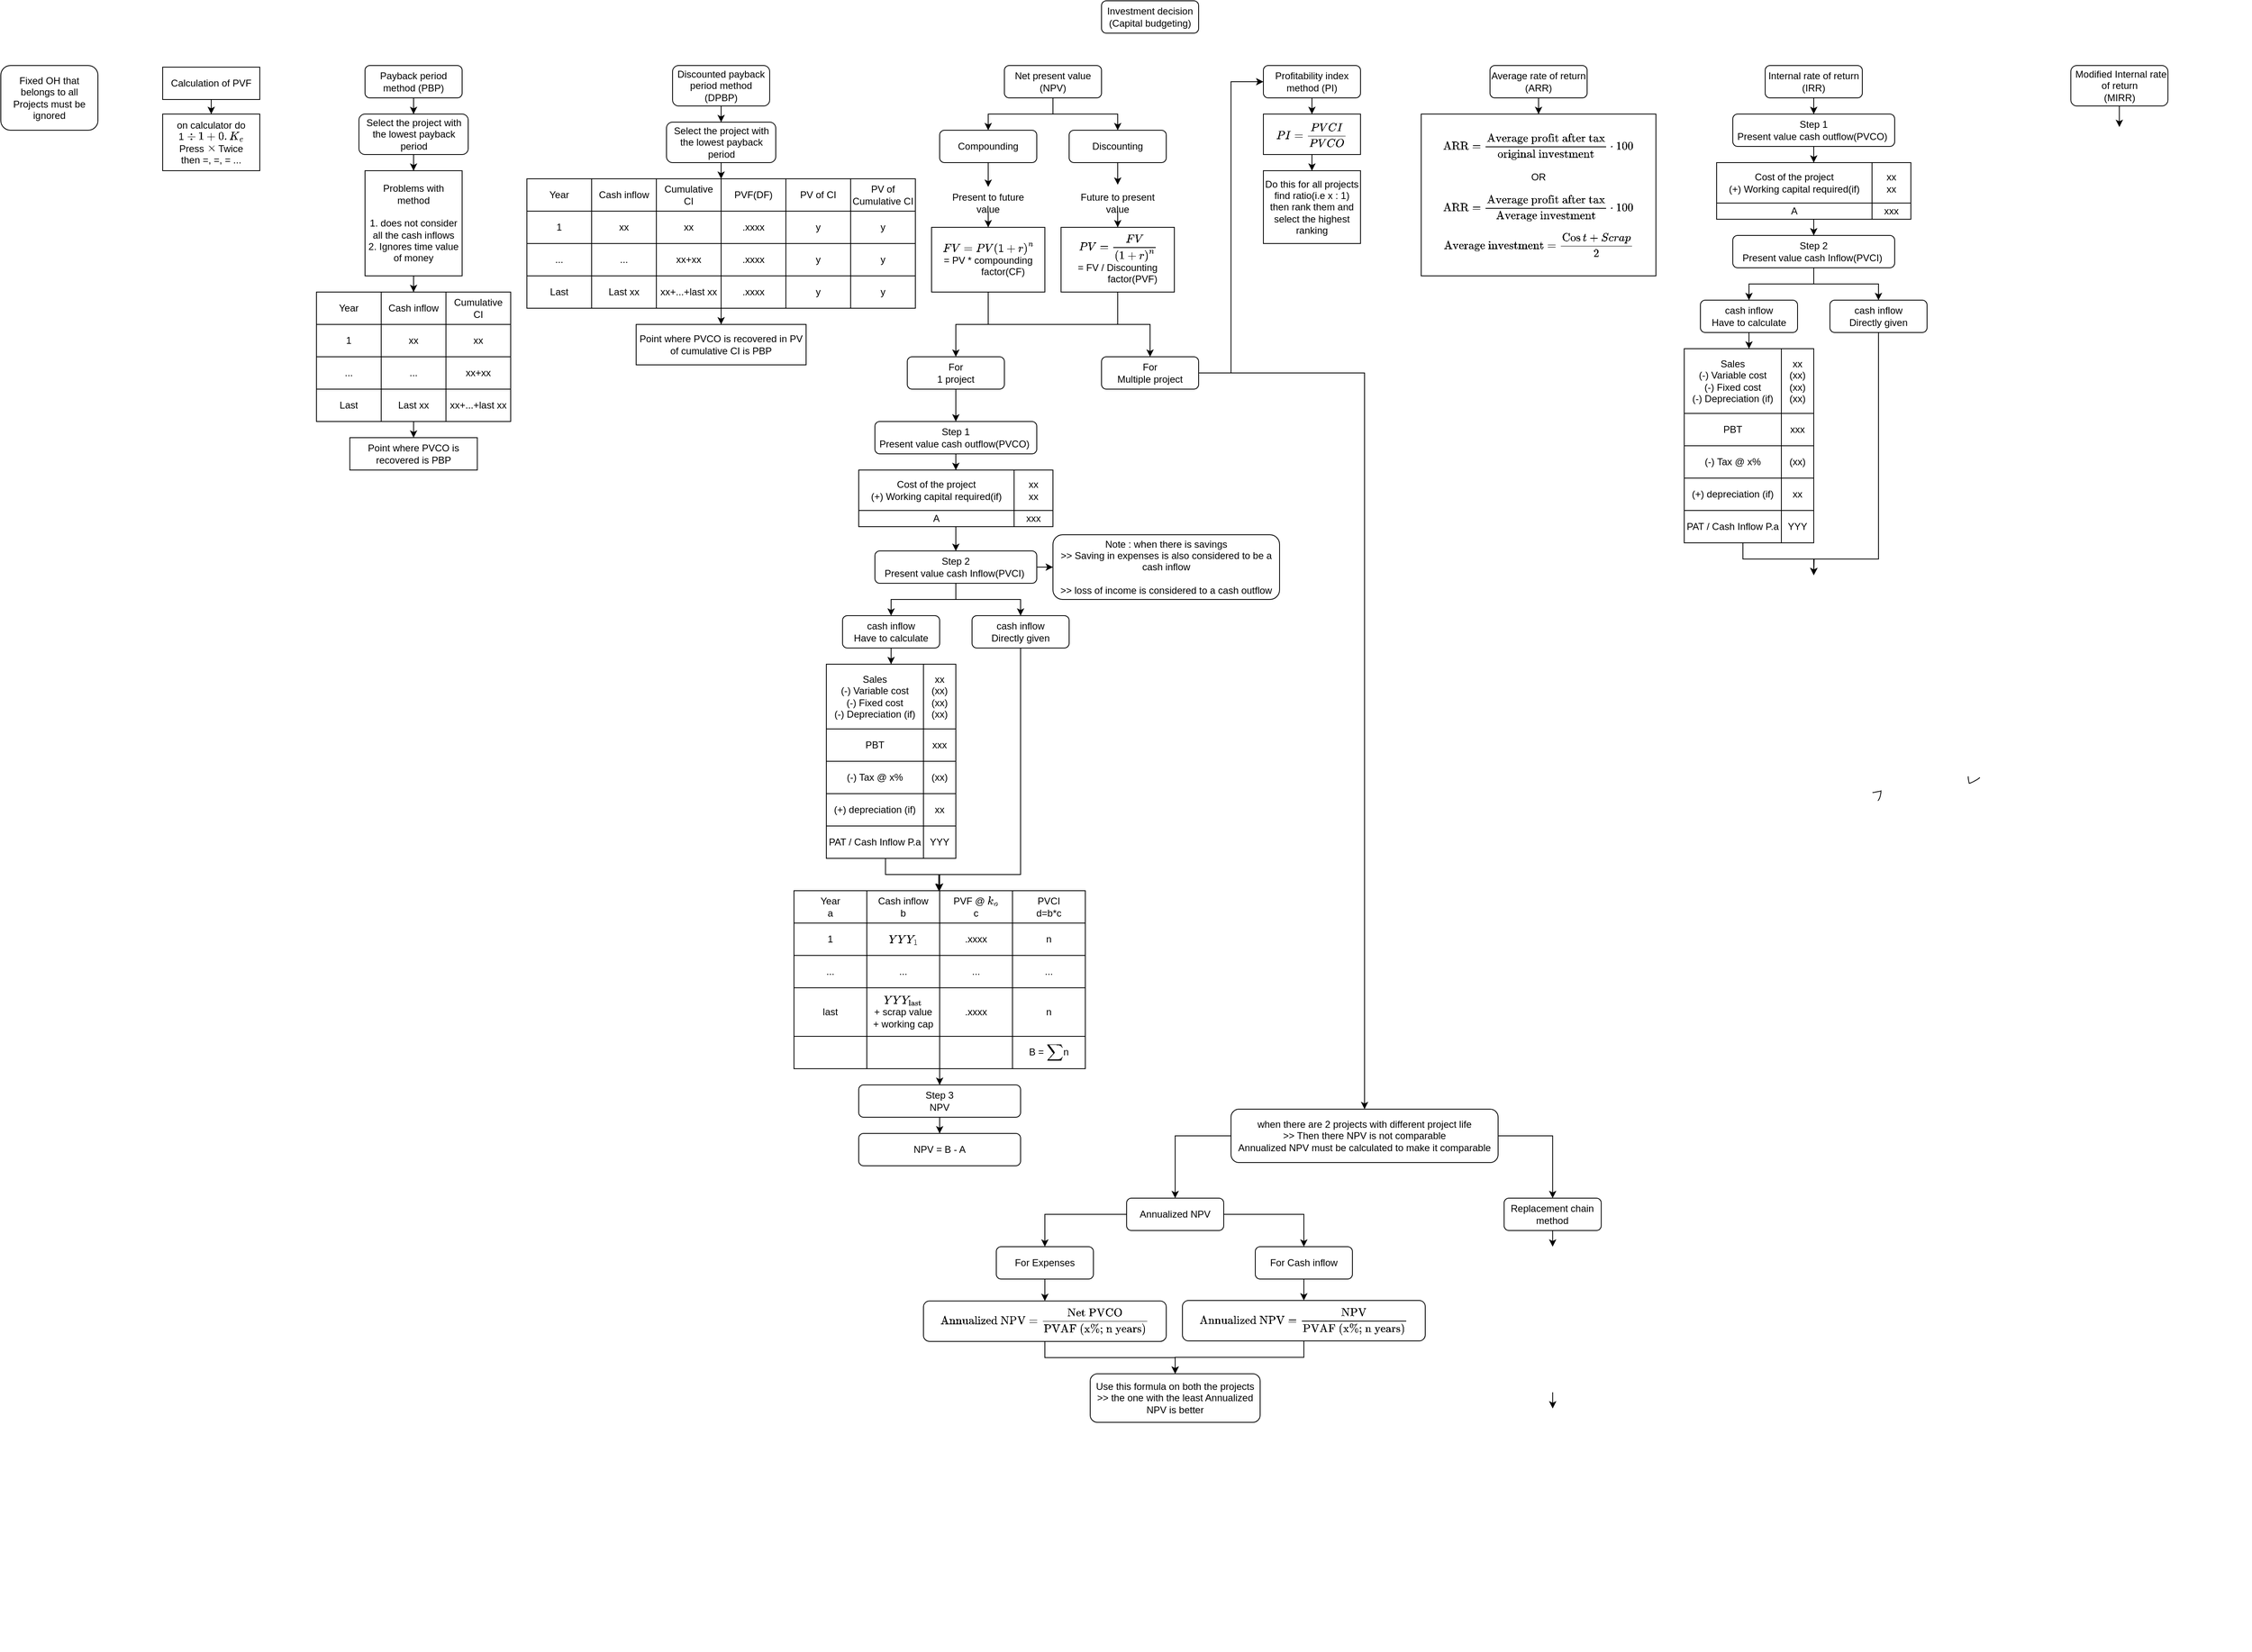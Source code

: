 <mxfile version="15.7.0" type="github">
  <diagram id="AE9PCFAKZsRjW13e8YS1" name="Page-1">
    <mxGraphModel dx="3004" dy="698" grid="1" gridSize="10" guides="1" tooltips="1" connect="1" arrows="1" fold="1" page="1" pageScale="1" pageWidth="850" pageHeight="1100" math="1" shadow="0">
      <root>
        <mxCell id="0" />
        <mxCell id="1" parent="0" />
        <mxCell id="Flp0xYkeOaXPbPinkIUJ-1" value="&lt;div&gt;Investment decision&lt;/div&gt;&lt;div&gt;(Capital budgeting)&lt;br&gt;&lt;/div&gt;" style="rounded=1;whiteSpace=wrap;html=1;" parent="1" vertex="1">
          <mxGeometry x="400" width="120" height="40" as="geometry" />
        </mxCell>
        <mxCell id="Flp0xYkeOaXPbPinkIUJ-100" style="edgeStyle=orthogonalEdgeStyle;rounded=0;orthogonalLoop=1;jettySize=auto;html=1;" parent="1" source="Flp0xYkeOaXPbPinkIUJ-2" target="Flp0xYkeOaXPbPinkIUJ-99" edge="1">
          <mxGeometry relative="1" as="geometry" />
        </mxCell>
        <mxCell id="Flp0xYkeOaXPbPinkIUJ-2" value="Profitability index method (PI)" style="rounded=1;whiteSpace=wrap;html=1;" parent="1" vertex="1">
          <mxGeometry x="600" y="80" width="120" height="40" as="geometry" />
        </mxCell>
        <mxCell id="Flp0xYkeOaXPbPinkIUJ-178" style="edgeStyle=orthogonalEdgeStyle;rounded=0;orthogonalLoop=1;jettySize=auto;html=1;entryX=0.5;entryY=0;entryDx=0;entryDy=0;" parent="1" source="Flp0xYkeOaXPbPinkIUJ-3" target="Flp0xYkeOaXPbPinkIUJ-168" edge="1">
          <mxGeometry relative="1" as="geometry" />
        </mxCell>
        <mxCell id="Flp0xYkeOaXPbPinkIUJ-3" value="&lt;div&gt;Internal rate of return&lt;/div&gt;&lt;div&gt;(IRR)&lt;br&gt;&lt;/div&gt;" style="rounded=1;whiteSpace=wrap;html=1;" parent="1" vertex="1">
          <mxGeometry x="1220" y="80" width="120" height="40" as="geometry" />
        </mxCell>
        <mxCell id="WOEc9wzTQLAKhRZPl8h4-5" style="edgeStyle=orthogonalEdgeStyle;rounded=0;orthogonalLoop=1;jettySize=auto;html=1;" parent="1" source="Flp0xYkeOaXPbPinkIUJ-4" target="WOEc9wzTQLAKhRZPl8h4-4" edge="1">
          <mxGeometry relative="1" as="geometry" />
        </mxCell>
        <mxCell id="Flp0xYkeOaXPbPinkIUJ-4" value="&lt;div&gt;&amp;nbsp;Modified Internal rate of return&lt;/div&gt;&lt;div&gt;(MIRR)&lt;br&gt;&lt;/div&gt;" style="rounded=1;whiteSpace=wrap;html=1;" parent="1" vertex="1">
          <mxGeometry x="1597.64" y="80" width="120" height="50" as="geometry" />
        </mxCell>
        <mxCell id="Flp0xYkeOaXPbPinkIUJ-21" style="edgeStyle=orthogonalEdgeStyle;rounded=0;orthogonalLoop=1;jettySize=auto;html=1;" parent="1" source="Flp0xYkeOaXPbPinkIUJ-5" target="Flp0xYkeOaXPbPinkIUJ-15" edge="1">
          <mxGeometry relative="1" as="geometry" />
        </mxCell>
        <mxCell id="Flp0xYkeOaXPbPinkIUJ-22" style="edgeStyle=orthogonalEdgeStyle;rounded=0;orthogonalLoop=1;jettySize=auto;html=1;" parent="1" source="Flp0xYkeOaXPbPinkIUJ-5" target="Flp0xYkeOaXPbPinkIUJ-16" edge="1">
          <mxGeometry relative="1" as="geometry" />
        </mxCell>
        <mxCell id="Flp0xYkeOaXPbPinkIUJ-5" value="&lt;div&gt;Net present value&lt;/div&gt;&lt;div&gt;(NPV)&lt;br&gt;&lt;/div&gt;" style="rounded=1;whiteSpace=wrap;html=1;" parent="1" vertex="1">
          <mxGeometry x="280" y="80" width="120" height="40" as="geometry" />
        </mxCell>
        <mxCell id="Flp0xYkeOaXPbPinkIUJ-11" style="edgeStyle=orthogonalEdgeStyle;rounded=0;orthogonalLoop=1;jettySize=auto;html=1;entryX=0.5;entryY=0;entryDx=0;entryDy=0;" parent="1" source="Flp0xYkeOaXPbPinkIUJ-6" target="Flp0xYkeOaXPbPinkIUJ-10" edge="1">
          <mxGeometry relative="1" as="geometry" />
        </mxCell>
        <mxCell id="Flp0xYkeOaXPbPinkIUJ-6" value="Payback period method (PBP)" style="rounded=1;whiteSpace=wrap;html=1;" parent="1" vertex="1">
          <mxGeometry x="-510" y="80" width="120" height="40" as="geometry" />
        </mxCell>
        <mxCell id="Flp0xYkeOaXPbPinkIUJ-145" style="edgeStyle=orthogonalEdgeStyle;rounded=0;orthogonalLoop=1;jettySize=auto;html=1;" parent="1" source="Flp0xYkeOaXPbPinkIUJ-7" target="Flp0xYkeOaXPbPinkIUJ-144" edge="1">
          <mxGeometry relative="1" as="geometry" />
        </mxCell>
        <mxCell id="Flp0xYkeOaXPbPinkIUJ-7" value="Discounted payback period method (DPBP)" style="rounded=1;whiteSpace=wrap;html=1;" parent="1" vertex="1">
          <mxGeometry x="-130" y="80" width="120" height="50" as="geometry" />
        </mxCell>
        <mxCell id="Flp0xYkeOaXPbPinkIUJ-165" style="edgeStyle=orthogonalEdgeStyle;rounded=0;orthogonalLoop=1;jettySize=auto;html=1;" parent="1" source="Flp0xYkeOaXPbPinkIUJ-9" target="Flp0xYkeOaXPbPinkIUJ-164" edge="1">
          <mxGeometry relative="1" as="geometry" />
        </mxCell>
        <mxCell id="Flp0xYkeOaXPbPinkIUJ-9" value="&lt;div&gt;Average rate of return&lt;/div&gt;&lt;div&gt;(ARR)&lt;br&gt;&lt;/div&gt;" style="rounded=1;whiteSpace=wrap;html=1;" parent="1" vertex="1">
          <mxGeometry x="880" y="80" width="120" height="40" as="geometry" />
        </mxCell>
        <mxCell id="Flp0xYkeOaXPbPinkIUJ-14" style="edgeStyle=orthogonalEdgeStyle;rounded=0;orthogonalLoop=1;jettySize=auto;html=1;" parent="1" source="Flp0xYkeOaXPbPinkIUJ-10" target="Flp0xYkeOaXPbPinkIUJ-12" edge="1">
          <mxGeometry relative="1" as="geometry" />
        </mxCell>
        <mxCell id="Flp0xYkeOaXPbPinkIUJ-10" value="Select the project with the lowest payback period" style="rounded=1;whiteSpace=wrap;html=1;" parent="1" vertex="1">
          <mxGeometry x="-517.5" y="140" width="135" height="50" as="geometry" />
        </mxCell>
        <mxCell id="Flp0xYkeOaXPbPinkIUJ-124" style="edgeStyle=orthogonalEdgeStyle;rounded=0;orthogonalLoop=1;jettySize=auto;html=1;entryX=0.5;entryY=0;entryDx=0;entryDy=0;entryPerimeter=0;" parent="1" source="Flp0xYkeOaXPbPinkIUJ-12" target="Flp0xYkeOaXPbPinkIUJ-104" edge="1">
          <mxGeometry relative="1" as="geometry" />
        </mxCell>
        <mxCell id="Flp0xYkeOaXPbPinkIUJ-12" value="&lt;div&gt;Problems with method&lt;/div&gt;&lt;div&gt;&lt;br&gt;&lt;/div&gt;&lt;div&gt;1. does not consider all the cash inflows&lt;/div&gt;&lt;div&gt;2. Ignores time value of money&lt;br&gt;&lt;/div&gt;" style="rounded=1;whiteSpace=wrap;html=1;arcSize=0;" parent="1" vertex="1">
          <mxGeometry x="-510" y="210" width="120" height="130" as="geometry" />
        </mxCell>
        <mxCell id="Flp0xYkeOaXPbPinkIUJ-19" style="edgeStyle=orthogonalEdgeStyle;rounded=0;orthogonalLoop=1;jettySize=auto;html=1;entryX=0.5;entryY=0;entryDx=0;entryDy=0;" parent="1" source="Flp0xYkeOaXPbPinkIUJ-15" target="Flp0xYkeOaXPbPinkIUJ-17" edge="1">
          <mxGeometry relative="1" as="geometry" />
        </mxCell>
        <mxCell id="Flp0xYkeOaXPbPinkIUJ-15" value="Compounding" style="rounded=1;whiteSpace=wrap;html=1;" parent="1" vertex="1">
          <mxGeometry x="200" y="160" width="120" height="40" as="geometry" />
        </mxCell>
        <mxCell id="Flp0xYkeOaXPbPinkIUJ-20" style="edgeStyle=orthogonalEdgeStyle;rounded=0;orthogonalLoop=1;jettySize=auto;html=1;entryX=0.5;entryY=-0.067;entryDx=0;entryDy=0;entryPerimeter=0;" parent="1" source="Flp0xYkeOaXPbPinkIUJ-16" target="Flp0xYkeOaXPbPinkIUJ-18" edge="1">
          <mxGeometry relative="1" as="geometry" />
        </mxCell>
        <mxCell id="Flp0xYkeOaXPbPinkIUJ-16" value="Discounting" style="rounded=1;whiteSpace=wrap;html=1;" parent="1" vertex="1">
          <mxGeometry x="360" y="160" width="120" height="40" as="geometry" />
        </mxCell>
        <mxCell id="Flp0xYkeOaXPbPinkIUJ-25" style="edgeStyle=orthogonalEdgeStyle;rounded=0;orthogonalLoop=1;jettySize=auto;html=1;" parent="1" source="Flp0xYkeOaXPbPinkIUJ-17" target="Flp0xYkeOaXPbPinkIUJ-23" edge="1">
          <mxGeometry relative="1" as="geometry" />
        </mxCell>
        <mxCell id="Flp0xYkeOaXPbPinkIUJ-17" value="Present to future value" style="text;html=1;strokeColor=none;fillColor=none;align=center;verticalAlign=middle;whiteSpace=wrap;rounded=0;" parent="1" vertex="1">
          <mxGeometry x="200" y="230" width="120" height="40" as="geometry" />
        </mxCell>
        <mxCell id="Flp0xYkeOaXPbPinkIUJ-26" style="edgeStyle=orthogonalEdgeStyle;rounded=0;orthogonalLoop=1;jettySize=auto;html=1;" parent="1" source="Flp0xYkeOaXPbPinkIUJ-18" target="Flp0xYkeOaXPbPinkIUJ-24" edge="1">
          <mxGeometry relative="1" as="geometry" />
        </mxCell>
        <mxCell id="Flp0xYkeOaXPbPinkIUJ-18" value="Future to present value" style="text;html=1;strokeColor=none;fillColor=none;align=center;verticalAlign=middle;whiteSpace=wrap;rounded=0;" parent="1" vertex="1">
          <mxGeometry x="360" y="230" width="120" height="40" as="geometry" />
        </mxCell>
        <mxCell id="Flp0xYkeOaXPbPinkIUJ-30" style="edgeStyle=orthogonalEdgeStyle;rounded=0;orthogonalLoop=1;jettySize=auto;html=1;" parent="1" source="Flp0xYkeOaXPbPinkIUJ-23" target="Flp0xYkeOaXPbPinkIUJ-28" edge="1">
          <mxGeometry relative="1" as="geometry">
            <Array as="points">
              <mxPoint x="260" y="400" />
              <mxPoint x="460" y="400" />
            </Array>
          </mxGeometry>
        </mxCell>
        <mxCell id="Flp0xYkeOaXPbPinkIUJ-23" value="&lt;div&gt;`FV = PV (1+r)^n`&lt;/div&gt;&lt;div&gt;= PV * compounding &lt;br&gt;&lt;/div&gt;&lt;div&gt;&amp;nbsp;&amp;nbsp;&amp;nbsp;&amp;nbsp;&amp;nbsp;&amp;nbsp;&amp;nbsp;&amp;nbsp;&amp;nbsp;&amp;nbsp; factor(CF)&lt;/div&gt;" style="rounded=0;whiteSpace=wrap;html=1;" parent="1" vertex="1">
          <mxGeometry x="190" y="280" width="140" height="80" as="geometry" />
        </mxCell>
        <mxCell id="Flp0xYkeOaXPbPinkIUJ-29" style="edgeStyle=orthogonalEdgeStyle;rounded=0;orthogonalLoop=1;jettySize=auto;html=1;" parent="1" source="Flp0xYkeOaXPbPinkIUJ-24" target="Flp0xYkeOaXPbPinkIUJ-27" edge="1">
          <mxGeometry relative="1" as="geometry">
            <Array as="points">
              <mxPoint x="420" y="400" />
              <mxPoint x="220" y="400" />
            </Array>
          </mxGeometry>
        </mxCell>
        <mxCell id="Flp0xYkeOaXPbPinkIUJ-24" value="&lt;div&gt;`PV = (FV)/ (1+r)^n`&lt;/div&gt;&lt;div&gt;= FV / Discounting&lt;br&gt;&lt;/div&gt;&lt;div&gt;&amp;nbsp;&amp;nbsp;&amp;nbsp;&amp;nbsp;&amp;nbsp;&amp;nbsp;&amp;nbsp;&amp;nbsp;&amp;nbsp;&amp;nbsp; factor(PVF)&lt;/div&gt;" style="rounded=0;whiteSpace=wrap;html=1;" parent="1" vertex="1">
          <mxGeometry x="350" y="280" width="140" height="80" as="geometry" />
        </mxCell>
        <mxCell id="Flp0xYkeOaXPbPinkIUJ-63" style="edgeStyle=orthogonalEdgeStyle;rounded=0;orthogonalLoop=1;jettySize=auto;html=1;" parent="1" source="Flp0xYkeOaXPbPinkIUJ-27" target="Flp0xYkeOaXPbPinkIUJ-32" edge="1">
          <mxGeometry relative="1" as="geometry" />
        </mxCell>
        <mxCell id="Flp0xYkeOaXPbPinkIUJ-27" value="&lt;div&gt;For&lt;/div&gt;&lt;div&gt;1 project&lt;br&gt;&lt;/div&gt;" style="rounded=1;whiteSpace=wrap;html=1;" parent="1" vertex="1">
          <mxGeometry x="160" y="440" width="120" height="40" as="geometry" />
        </mxCell>
        <mxCell id="Flp0xYkeOaXPbPinkIUJ-98" style="edgeStyle=orthogonalEdgeStyle;rounded=0;orthogonalLoop=1;jettySize=auto;html=1;entryX=0;entryY=0.5;entryDx=0;entryDy=0;" parent="1" source="Flp0xYkeOaXPbPinkIUJ-28" target="Flp0xYkeOaXPbPinkIUJ-2" edge="1">
          <mxGeometry relative="1" as="geometry" />
        </mxCell>
        <mxCell id="61gDuUX2APdWrK0IA7os-19" style="edgeStyle=orthogonalEdgeStyle;rounded=0;orthogonalLoop=1;jettySize=auto;html=1;" parent="1" source="Flp0xYkeOaXPbPinkIUJ-28" target="61gDuUX2APdWrK0IA7os-3" edge="1">
          <mxGeometry relative="1" as="geometry" />
        </mxCell>
        <mxCell id="Flp0xYkeOaXPbPinkIUJ-28" value="&lt;div&gt;For&lt;/div&gt;&lt;div&gt;Multiple project&lt;br&gt;&lt;/div&gt;" style="rounded=1;whiteSpace=wrap;html=1;" parent="1" vertex="1">
          <mxGeometry x="400" y="440" width="120" height="40" as="geometry" />
        </mxCell>
        <mxCell id="Flp0xYkeOaXPbPinkIUJ-32" value="&lt;div&gt;Step 1&lt;/div&gt;&lt;div&gt;Present value cash outflow(PVCO)&amp;nbsp; &lt;br&gt;&lt;/div&gt;" style="rounded=1;whiteSpace=wrap;html=1;" parent="1" vertex="1">
          <mxGeometry x="120" y="520" width="200" height="40" as="geometry" />
        </mxCell>
        <mxCell id="Flp0xYkeOaXPbPinkIUJ-40" style="edgeStyle=orthogonalEdgeStyle;rounded=0;orthogonalLoop=1;jettySize=auto;html=1;" parent="1" source="Flp0xYkeOaXPbPinkIUJ-32" target="Flp0xYkeOaXPbPinkIUJ-33" edge="1">
          <mxGeometry relative="1" as="geometry" />
        </mxCell>
        <mxCell id="Flp0xYkeOaXPbPinkIUJ-97" style="edgeStyle=orthogonalEdgeStyle;rounded=0;orthogonalLoop=1;jettySize=auto;html=1;" parent="1" source="Flp0xYkeOaXPbPinkIUJ-33" target="Flp0xYkeOaXPbPinkIUJ-41" edge="1">
          <mxGeometry relative="1" as="geometry" />
        </mxCell>
        <mxCell id="Flp0xYkeOaXPbPinkIUJ-33" value="" style="shape=table;startSize=0;container=1;collapsible=0;childLayout=tableLayout;" parent="1" vertex="1">
          <mxGeometry x="100" y="580" width="240" height="70" as="geometry" />
        </mxCell>
        <mxCell id="Flp0xYkeOaXPbPinkIUJ-34" value="" style="shape=partialRectangle;collapsible=0;dropTarget=0;pointerEvents=0;fillColor=none;top=0;left=0;bottom=0;right=0;points=[[0,0.5],[1,0.5]];portConstraint=eastwest;" parent="Flp0xYkeOaXPbPinkIUJ-33" vertex="1">
          <mxGeometry width="240" height="50" as="geometry" />
        </mxCell>
        <mxCell id="Flp0xYkeOaXPbPinkIUJ-35" value="&lt;div&gt;Cost of the project&lt;/div&gt;&lt;div&gt;(+) Working capital required(if)&lt;br&gt;&lt;/div&gt;" style="shape=partialRectangle;html=1;whiteSpace=wrap;connectable=0;overflow=hidden;fillColor=none;top=0;left=0;bottom=0;right=0;" parent="Flp0xYkeOaXPbPinkIUJ-34" vertex="1">
          <mxGeometry width="192" height="50" as="geometry" />
        </mxCell>
        <mxCell id="Flp0xYkeOaXPbPinkIUJ-36" value="&lt;div&gt;xx&lt;/div&gt;&lt;div&gt;xx&lt;br&gt;&lt;/div&gt;" style="shape=partialRectangle;html=1;whiteSpace=wrap;connectable=0;overflow=hidden;fillColor=none;top=0;left=0;bottom=0;right=0;" parent="Flp0xYkeOaXPbPinkIUJ-34" vertex="1">
          <mxGeometry x="192" width="48" height="50" as="geometry" />
        </mxCell>
        <mxCell id="Flp0xYkeOaXPbPinkIUJ-37" value="" style="shape=partialRectangle;collapsible=0;dropTarget=0;pointerEvents=0;fillColor=none;top=0;left=0;bottom=0;right=0;points=[[0,0.5],[1,0.5]];portConstraint=eastwest;" parent="Flp0xYkeOaXPbPinkIUJ-33" vertex="1">
          <mxGeometry y="50" width="240" height="20" as="geometry" />
        </mxCell>
        <mxCell id="Flp0xYkeOaXPbPinkIUJ-38" value="A" style="shape=partialRectangle;html=1;whiteSpace=wrap;connectable=0;overflow=hidden;fillColor=none;top=0;left=0;bottom=0;right=0;" parent="Flp0xYkeOaXPbPinkIUJ-37" vertex="1">
          <mxGeometry width="192" height="20" as="geometry" />
        </mxCell>
        <mxCell id="Flp0xYkeOaXPbPinkIUJ-39" value="xxx" style="shape=partialRectangle;html=1;whiteSpace=wrap;connectable=0;overflow=hidden;fillColor=none;top=0;left=0;bottom=0;right=0;" parent="Flp0xYkeOaXPbPinkIUJ-37" vertex="1">
          <mxGeometry x="192" width="48" height="20" as="geometry" />
        </mxCell>
        <mxCell id="Flp0xYkeOaXPbPinkIUJ-44" style="edgeStyle=orthogonalEdgeStyle;rounded=0;orthogonalLoop=1;jettySize=auto;html=1;" parent="1" source="Flp0xYkeOaXPbPinkIUJ-41" target="Flp0xYkeOaXPbPinkIUJ-42" edge="1">
          <mxGeometry relative="1" as="geometry" />
        </mxCell>
        <mxCell id="Flp0xYkeOaXPbPinkIUJ-45" style="edgeStyle=orthogonalEdgeStyle;rounded=0;orthogonalLoop=1;jettySize=auto;html=1;" parent="1" source="Flp0xYkeOaXPbPinkIUJ-41" target="Flp0xYkeOaXPbPinkIUJ-43" edge="1">
          <mxGeometry relative="1" as="geometry" />
        </mxCell>
        <mxCell id="61gDuUX2APdWrK0IA7os-2" style="edgeStyle=orthogonalEdgeStyle;rounded=0;orthogonalLoop=1;jettySize=auto;html=1;" parent="1" source="Flp0xYkeOaXPbPinkIUJ-41" target="61gDuUX2APdWrK0IA7os-1" edge="1">
          <mxGeometry relative="1" as="geometry" />
        </mxCell>
        <mxCell id="Flp0xYkeOaXPbPinkIUJ-41" value="&lt;div&gt;Step 2&lt;br&gt;&lt;/div&gt;&lt;div&gt;Present value cash Inflow(PVCI)&amp;nbsp; &lt;br&gt;&lt;/div&gt;" style="rounded=1;whiteSpace=wrap;html=1;" parent="1" vertex="1">
          <mxGeometry x="120" y="680" width="200" height="40" as="geometry" />
        </mxCell>
        <mxCell id="Flp0xYkeOaXPbPinkIUJ-42" value="cash inflow &lt;div&gt;Have to calculate&lt;/div&gt;" style="rounded=1;whiteSpace=wrap;html=1;" parent="1" vertex="1">
          <mxGeometry x="80" y="760" width="120" height="40" as="geometry" />
        </mxCell>
        <mxCell id="Flp0xYkeOaXPbPinkIUJ-92" style="edgeStyle=orthogonalEdgeStyle;rounded=0;orthogonalLoop=1;jettySize=auto;html=1;entryX=0.497;entryY=0.008;entryDx=0;entryDy=0;entryPerimeter=0;" parent="1" source="Flp0xYkeOaXPbPinkIUJ-43" target="Flp0xYkeOaXPbPinkIUJ-65" edge="1">
          <mxGeometry relative="1" as="geometry">
            <Array as="points">
              <mxPoint x="300" y="1080" />
              <mxPoint x="199" y="1080" />
            </Array>
          </mxGeometry>
        </mxCell>
        <mxCell id="Flp0xYkeOaXPbPinkIUJ-43" value="&lt;div&gt;cash inflow &lt;br&gt;&lt;/div&gt;&lt;div&gt;Directly given&lt;/div&gt;" style="rounded=1;whiteSpace=wrap;html=1;" parent="1" vertex="1">
          <mxGeometry x="240" y="760" width="120" height="40" as="geometry" />
        </mxCell>
        <mxCell id="Flp0xYkeOaXPbPinkIUJ-62" style="edgeStyle=orthogonalEdgeStyle;rounded=0;orthogonalLoop=1;jettySize=auto;html=1;exitX=0.5;exitY=1;exitDx=0;exitDy=0;" parent="1" source="Flp0xYkeOaXPbPinkIUJ-42" target="Flp0xYkeOaXPbPinkIUJ-46" edge="1">
          <mxGeometry relative="1" as="geometry" />
        </mxCell>
        <mxCell id="Flp0xYkeOaXPbPinkIUJ-46" value="" style="shape=table;startSize=0;container=1;collapsible=0;childLayout=tableLayout;" parent="1" vertex="1">
          <mxGeometry x="60" y="820" width="160" height="240" as="geometry" />
        </mxCell>
        <mxCell id="Flp0xYkeOaXPbPinkIUJ-47" value="" style="shape=partialRectangle;collapsible=0;dropTarget=0;pointerEvents=0;fillColor=none;top=0;left=0;bottom=0;right=0;points=[[0,0.5],[1,0.5]];portConstraint=eastwest;" parent="Flp0xYkeOaXPbPinkIUJ-46" vertex="1">
          <mxGeometry width="160" height="80" as="geometry" />
        </mxCell>
        <mxCell id="Flp0xYkeOaXPbPinkIUJ-48" value="&lt;div&gt;Sales&lt;/div&gt;&lt;div&gt;(-) Variable cost&lt;/div&gt;&lt;div&gt;(-) Fixed cost&lt;/div&gt;&lt;div&gt;(-) Depreciation (if)&lt;br&gt;&lt;/div&gt;" style="shape=partialRectangle;html=1;whiteSpace=wrap;connectable=0;overflow=hidden;fillColor=none;top=0;left=0;bottom=0;right=0;" parent="Flp0xYkeOaXPbPinkIUJ-47" vertex="1">
          <mxGeometry width="120" height="80" as="geometry" />
        </mxCell>
        <mxCell id="Flp0xYkeOaXPbPinkIUJ-49" value="&lt;div&gt;xx&lt;/div&gt;&lt;div&gt;(xx)&lt;/div&gt;&lt;div&gt;(xx)&lt;/div&gt;&lt;div&gt;(xx)&lt;br&gt;&lt;/div&gt;" style="shape=partialRectangle;html=1;whiteSpace=wrap;connectable=0;overflow=hidden;fillColor=none;top=0;left=0;bottom=0;right=0;" parent="Flp0xYkeOaXPbPinkIUJ-47" vertex="1">
          <mxGeometry x="120" width="40" height="80" as="geometry" />
        </mxCell>
        <mxCell id="Flp0xYkeOaXPbPinkIUJ-50" value="" style="shape=partialRectangle;collapsible=0;dropTarget=0;pointerEvents=0;fillColor=none;top=0;left=0;bottom=0;right=0;points=[[0,0.5],[1,0.5]];portConstraint=eastwest;" parent="Flp0xYkeOaXPbPinkIUJ-46" vertex="1">
          <mxGeometry y="80" width="160" height="40" as="geometry" />
        </mxCell>
        <mxCell id="Flp0xYkeOaXPbPinkIUJ-51" value="PBT" style="shape=partialRectangle;html=1;whiteSpace=wrap;connectable=0;overflow=hidden;fillColor=none;top=0;left=0;bottom=0;right=0;" parent="Flp0xYkeOaXPbPinkIUJ-50" vertex="1">
          <mxGeometry width="120" height="40" as="geometry" />
        </mxCell>
        <mxCell id="Flp0xYkeOaXPbPinkIUJ-52" value="xxx" style="shape=partialRectangle;html=1;whiteSpace=wrap;connectable=0;overflow=hidden;fillColor=none;top=0;left=0;bottom=0;right=0;" parent="Flp0xYkeOaXPbPinkIUJ-50" vertex="1">
          <mxGeometry x="120" width="40" height="40" as="geometry" />
        </mxCell>
        <mxCell id="Flp0xYkeOaXPbPinkIUJ-53" value="" style="shape=partialRectangle;collapsible=0;dropTarget=0;pointerEvents=0;fillColor=none;top=0;left=0;bottom=0;right=0;points=[[0,0.5],[1,0.5]];portConstraint=eastwest;" parent="Flp0xYkeOaXPbPinkIUJ-46" vertex="1">
          <mxGeometry y="120" width="160" height="40" as="geometry" />
        </mxCell>
        <mxCell id="Flp0xYkeOaXPbPinkIUJ-54" value="(-) Tax @ x%" style="shape=partialRectangle;html=1;whiteSpace=wrap;connectable=0;overflow=hidden;fillColor=none;top=0;left=0;bottom=0;right=0;" parent="Flp0xYkeOaXPbPinkIUJ-53" vertex="1">
          <mxGeometry width="120" height="40" as="geometry" />
        </mxCell>
        <mxCell id="Flp0xYkeOaXPbPinkIUJ-55" value="(xx)" style="shape=partialRectangle;html=1;whiteSpace=wrap;connectable=0;overflow=hidden;fillColor=none;top=0;left=0;bottom=0;right=0;" parent="Flp0xYkeOaXPbPinkIUJ-53" vertex="1">
          <mxGeometry x="120" width="40" height="40" as="geometry" />
        </mxCell>
        <mxCell id="Flp0xYkeOaXPbPinkIUJ-56" value="" style="shape=partialRectangle;collapsible=0;dropTarget=0;pointerEvents=0;fillColor=none;top=0;left=0;bottom=0;right=0;points=[[0,0.5],[1,0.5]];portConstraint=eastwest;" parent="Flp0xYkeOaXPbPinkIUJ-46" vertex="1">
          <mxGeometry y="160" width="160" height="40" as="geometry" />
        </mxCell>
        <mxCell id="Flp0xYkeOaXPbPinkIUJ-57" value="(+) depreciation (if)" style="shape=partialRectangle;html=1;whiteSpace=wrap;connectable=0;overflow=hidden;fillColor=none;top=0;left=0;bottom=0;right=0;" parent="Flp0xYkeOaXPbPinkIUJ-56" vertex="1">
          <mxGeometry width="120" height="40" as="geometry" />
        </mxCell>
        <mxCell id="Flp0xYkeOaXPbPinkIUJ-58" value="xx" style="shape=partialRectangle;html=1;whiteSpace=wrap;connectable=0;overflow=hidden;fillColor=none;top=0;left=0;bottom=0;right=0;" parent="Flp0xYkeOaXPbPinkIUJ-56" vertex="1">
          <mxGeometry x="120" width="40" height="40" as="geometry" />
        </mxCell>
        <mxCell id="Flp0xYkeOaXPbPinkIUJ-59" style="shape=partialRectangle;collapsible=0;dropTarget=0;pointerEvents=0;fillColor=none;top=0;left=0;bottom=0;right=0;points=[[0,0.5],[1,0.5]];portConstraint=eastwest;" parent="Flp0xYkeOaXPbPinkIUJ-46" vertex="1">
          <mxGeometry y="200" width="160" height="40" as="geometry" />
        </mxCell>
        <mxCell id="Flp0xYkeOaXPbPinkIUJ-60" value="PAT / Cash Inflow P.a" style="shape=partialRectangle;html=1;whiteSpace=wrap;connectable=0;overflow=hidden;fillColor=none;top=0;left=0;bottom=0;right=0;" parent="Flp0xYkeOaXPbPinkIUJ-59" vertex="1">
          <mxGeometry width="120" height="40" as="geometry" />
        </mxCell>
        <mxCell id="Flp0xYkeOaXPbPinkIUJ-61" value="YYY" style="shape=partialRectangle;html=1;whiteSpace=wrap;connectable=0;overflow=hidden;fillColor=none;top=0;left=0;bottom=0;right=0;" parent="Flp0xYkeOaXPbPinkIUJ-59" vertex="1">
          <mxGeometry x="120" width="40" height="40" as="geometry" />
        </mxCell>
        <mxCell id="Flp0xYkeOaXPbPinkIUJ-96" style="edgeStyle=orthogonalEdgeStyle;rounded=0;orthogonalLoop=1;jettySize=auto;html=1;" parent="1" source="Flp0xYkeOaXPbPinkIUJ-64" target="Flp0xYkeOaXPbPinkIUJ-93" edge="1">
          <mxGeometry relative="1" as="geometry" />
        </mxCell>
        <mxCell id="Flp0xYkeOaXPbPinkIUJ-64" value="" style="shape=table;startSize=0;container=1;collapsible=0;childLayout=tableLayout;" parent="1" vertex="1">
          <mxGeometry x="20" y="1100" width="360" height="220" as="geometry" />
        </mxCell>
        <mxCell id="Flp0xYkeOaXPbPinkIUJ-65" value="" style="shape=partialRectangle;collapsible=0;dropTarget=0;pointerEvents=0;fillColor=none;top=0;left=0;bottom=0;right=0;points=[[0,0.5],[1,0.5]];portConstraint=eastwest;" parent="Flp0xYkeOaXPbPinkIUJ-64" vertex="1">
          <mxGeometry width="360" height="40" as="geometry" />
        </mxCell>
        <mxCell id="Flp0xYkeOaXPbPinkIUJ-66" value="&lt;div&gt;Year&lt;/div&gt;a" style="shape=partialRectangle;html=1;whiteSpace=wrap;connectable=0;overflow=hidden;fillColor=none;top=0;left=0;bottom=0;right=0;" parent="Flp0xYkeOaXPbPinkIUJ-65" vertex="1">
          <mxGeometry width="90" height="40" as="geometry" />
        </mxCell>
        <mxCell id="Flp0xYkeOaXPbPinkIUJ-67" value="&lt;div&gt;Cash inflow&lt;/div&gt;&lt;div&gt;b&lt;br&gt;&lt;/div&gt;" style="shape=partialRectangle;html=1;whiteSpace=wrap;connectable=0;overflow=hidden;fillColor=none;top=0;left=0;bottom=0;right=0;" parent="Flp0xYkeOaXPbPinkIUJ-65" vertex="1">
          <mxGeometry x="90" width="90" height="40" as="geometry" />
        </mxCell>
        <mxCell id="Flp0xYkeOaXPbPinkIUJ-68" value="&lt;div&gt;PVF @ `k_o`&lt;/div&gt;c" style="shape=partialRectangle;html=1;whiteSpace=wrap;connectable=0;overflow=hidden;fillColor=none;top=0;left=0;bottom=0;right=0;" parent="Flp0xYkeOaXPbPinkIUJ-65" vertex="1">
          <mxGeometry x="180" width="90" height="40" as="geometry" />
        </mxCell>
        <mxCell id="Flp0xYkeOaXPbPinkIUJ-85" value="&lt;div&gt;PVCI&lt;/div&gt;d=b*c" style="shape=partialRectangle;html=1;whiteSpace=wrap;connectable=0;overflow=hidden;fillColor=none;top=0;left=0;bottom=0;right=0;" parent="Flp0xYkeOaXPbPinkIUJ-65" vertex="1">
          <mxGeometry x="270" width="90" height="40" as="geometry" />
        </mxCell>
        <mxCell id="Flp0xYkeOaXPbPinkIUJ-69" value="" style="shape=partialRectangle;collapsible=0;dropTarget=0;pointerEvents=0;fillColor=none;top=0;left=0;bottom=0;right=0;points=[[0,0.5],[1,0.5]];portConstraint=eastwest;" parent="Flp0xYkeOaXPbPinkIUJ-64" vertex="1">
          <mxGeometry y="40" width="360" height="40" as="geometry" />
        </mxCell>
        <mxCell id="Flp0xYkeOaXPbPinkIUJ-70" value="1" style="shape=partialRectangle;html=1;whiteSpace=wrap;connectable=0;overflow=hidden;fillColor=none;top=0;left=0;bottom=0;right=0;" parent="Flp0xYkeOaXPbPinkIUJ-69" vertex="1">
          <mxGeometry width="90" height="40" as="geometry" />
        </mxCell>
        <mxCell id="Flp0xYkeOaXPbPinkIUJ-71" value="`YYY_1`" style="shape=partialRectangle;html=1;whiteSpace=wrap;connectable=0;overflow=hidden;fillColor=none;top=0;left=0;bottom=0;right=0;" parent="Flp0xYkeOaXPbPinkIUJ-69" vertex="1">
          <mxGeometry x="90" width="90" height="40" as="geometry" />
        </mxCell>
        <mxCell id="Flp0xYkeOaXPbPinkIUJ-72" value=".xxxx" style="shape=partialRectangle;html=1;whiteSpace=wrap;connectable=0;overflow=hidden;fillColor=none;top=0;left=0;bottom=0;right=0;" parent="Flp0xYkeOaXPbPinkIUJ-69" vertex="1">
          <mxGeometry x="180" width="90" height="40" as="geometry" />
        </mxCell>
        <mxCell id="Flp0xYkeOaXPbPinkIUJ-86" value="n" style="shape=partialRectangle;html=1;whiteSpace=wrap;connectable=0;overflow=hidden;fillColor=none;top=0;left=0;bottom=0;right=0;" parent="Flp0xYkeOaXPbPinkIUJ-69" vertex="1">
          <mxGeometry x="270" width="90" height="40" as="geometry" />
        </mxCell>
        <mxCell id="Flp0xYkeOaXPbPinkIUJ-73" value="" style="shape=partialRectangle;collapsible=0;dropTarget=0;pointerEvents=0;fillColor=none;top=0;left=0;bottom=0;right=0;points=[[0,0.5],[1,0.5]];portConstraint=eastwest;" parent="Flp0xYkeOaXPbPinkIUJ-64" vertex="1">
          <mxGeometry y="80" width="360" height="40" as="geometry" />
        </mxCell>
        <mxCell id="Flp0xYkeOaXPbPinkIUJ-74" value="..." style="shape=partialRectangle;html=1;whiteSpace=wrap;connectable=0;overflow=hidden;fillColor=none;top=0;left=0;bottom=0;right=0;" parent="Flp0xYkeOaXPbPinkIUJ-73" vertex="1">
          <mxGeometry width="90" height="40" as="geometry" />
        </mxCell>
        <mxCell id="Flp0xYkeOaXPbPinkIUJ-75" value="..." style="shape=partialRectangle;html=1;whiteSpace=wrap;connectable=0;overflow=hidden;fillColor=none;top=0;left=0;bottom=0;right=0;" parent="Flp0xYkeOaXPbPinkIUJ-73" vertex="1">
          <mxGeometry x="90" width="90" height="40" as="geometry" />
        </mxCell>
        <mxCell id="Flp0xYkeOaXPbPinkIUJ-76" value="..." style="shape=partialRectangle;html=1;whiteSpace=wrap;connectable=0;overflow=hidden;fillColor=none;top=0;left=0;bottom=0;right=0;" parent="Flp0xYkeOaXPbPinkIUJ-73" vertex="1">
          <mxGeometry x="180" width="90" height="40" as="geometry" />
        </mxCell>
        <mxCell id="Flp0xYkeOaXPbPinkIUJ-87" value="..." style="shape=partialRectangle;html=1;whiteSpace=wrap;connectable=0;overflow=hidden;fillColor=none;top=0;left=0;bottom=0;right=0;" parent="Flp0xYkeOaXPbPinkIUJ-73" vertex="1">
          <mxGeometry x="270" width="90" height="40" as="geometry" />
        </mxCell>
        <mxCell id="Flp0xYkeOaXPbPinkIUJ-77" value="" style="shape=partialRectangle;collapsible=0;dropTarget=0;pointerEvents=0;fillColor=none;top=0;left=0;bottom=0;right=0;points=[[0,0.5],[1,0.5]];portConstraint=eastwest;" parent="Flp0xYkeOaXPbPinkIUJ-64" vertex="1">
          <mxGeometry y="120" width="360" height="60" as="geometry" />
        </mxCell>
        <mxCell id="Flp0xYkeOaXPbPinkIUJ-78" value="last" style="shape=partialRectangle;html=1;whiteSpace=wrap;connectable=0;overflow=hidden;fillColor=none;top=0;left=0;bottom=0;right=0;" parent="Flp0xYkeOaXPbPinkIUJ-77" vertex="1">
          <mxGeometry width="90" height="60" as="geometry" />
        </mxCell>
        <mxCell id="Flp0xYkeOaXPbPinkIUJ-79" value="&lt;div&gt;`YYY_\text{last}`&lt;/div&gt;&lt;div&gt;+ scrap value&lt;/div&gt;&lt;div&gt;+ working cap&lt;br&gt;&lt;/div&gt;" style="shape=partialRectangle;html=1;whiteSpace=wrap;connectable=0;overflow=hidden;fillColor=none;top=0;left=0;bottom=0;right=0;" parent="Flp0xYkeOaXPbPinkIUJ-77" vertex="1">
          <mxGeometry x="90" width="90" height="60" as="geometry" />
        </mxCell>
        <mxCell id="Flp0xYkeOaXPbPinkIUJ-80" value=".xxxx" style="shape=partialRectangle;html=1;whiteSpace=wrap;connectable=0;overflow=hidden;fillColor=none;top=0;left=0;bottom=0;right=0;" parent="Flp0xYkeOaXPbPinkIUJ-77" vertex="1">
          <mxGeometry x="180" width="90" height="60" as="geometry" />
        </mxCell>
        <mxCell id="Flp0xYkeOaXPbPinkIUJ-88" value="n" style="shape=partialRectangle;html=1;whiteSpace=wrap;connectable=0;overflow=hidden;fillColor=none;top=0;left=0;bottom=0;right=0;" parent="Flp0xYkeOaXPbPinkIUJ-77" vertex="1">
          <mxGeometry x="270" width="90" height="60" as="geometry" />
        </mxCell>
        <mxCell id="Flp0xYkeOaXPbPinkIUJ-81" value="" style="shape=partialRectangle;collapsible=0;dropTarget=0;pointerEvents=0;fillColor=none;top=0;left=0;bottom=0;right=0;points=[[0,0.5],[1,0.5]];portConstraint=eastwest;" parent="Flp0xYkeOaXPbPinkIUJ-64" vertex="1">
          <mxGeometry y="180" width="360" height="40" as="geometry" />
        </mxCell>
        <mxCell id="Flp0xYkeOaXPbPinkIUJ-82" value="" style="shape=partialRectangle;html=1;whiteSpace=wrap;connectable=0;overflow=hidden;fillColor=none;top=0;left=0;bottom=0;right=0;" parent="Flp0xYkeOaXPbPinkIUJ-81" vertex="1">
          <mxGeometry width="90" height="40" as="geometry" />
        </mxCell>
        <mxCell id="Flp0xYkeOaXPbPinkIUJ-83" value="" style="shape=partialRectangle;html=1;whiteSpace=wrap;connectable=0;overflow=hidden;fillColor=none;top=0;left=0;bottom=0;right=0;" parent="Flp0xYkeOaXPbPinkIUJ-81" vertex="1">
          <mxGeometry x="90" width="90" height="40" as="geometry" />
        </mxCell>
        <mxCell id="Flp0xYkeOaXPbPinkIUJ-84" value="" style="shape=partialRectangle;html=1;whiteSpace=wrap;connectable=0;overflow=hidden;fillColor=none;top=0;left=0;bottom=0;right=0;" parent="Flp0xYkeOaXPbPinkIUJ-81" vertex="1">
          <mxGeometry x="180" width="90" height="40" as="geometry" />
        </mxCell>
        <mxCell id="Flp0xYkeOaXPbPinkIUJ-89" value="B = `sum`n" style="shape=partialRectangle;html=1;whiteSpace=wrap;connectable=0;overflow=hidden;fillColor=none;top=0;left=0;bottom=0;right=0;" parent="Flp0xYkeOaXPbPinkIUJ-81" vertex="1">
          <mxGeometry x="270" width="90" height="40" as="geometry" />
        </mxCell>
        <mxCell id="Flp0xYkeOaXPbPinkIUJ-90" style="edgeStyle=orthogonalEdgeStyle;rounded=0;orthogonalLoop=1;jettySize=auto;html=1;exitX=0.457;exitY=1.008;exitDx=0;exitDy=0;exitPerimeter=0;" parent="1" source="Flp0xYkeOaXPbPinkIUJ-59" target="Flp0xYkeOaXPbPinkIUJ-64" edge="1">
          <mxGeometry relative="1" as="geometry" />
        </mxCell>
        <mxCell id="Flp0xYkeOaXPbPinkIUJ-95" style="edgeStyle=orthogonalEdgeStyle;rounded=0;orthogonalLoop=1;jettySize=auto;html=1;" parent="1" source="Flp0xYkeOaXPbPinkIUJ-93" target="Flp0xYkeOaXPbPinkIUJ-94" edge="1">
          <mxGeometry relative="1" as="geometry" />
        </mxCell>
        <mxCell id="Flp0xYkeOaXPbPinkIUJ-93" value="&lt;div&gt;Step 3&lt;/div&gt;&lt;div&gt;NPV&lt;br&gt;&lt;/div&gt;" style="rounded=1;whiteSpace=wrap;html=1;" parent="1" vertex="1">
          <mxGeometry x="100" y="1340" width="200" height="40" as="geometry" />
        </mxCell>
        <mxCell id="Flp0xYkeOaXPbPinkIUJ-94" value="NPV = B - A" style="rounded=1;whiteSpace=wrap;html=1;" parent="1" vertex="1">
          <mxGeometry x="100" y="1400" width="200" height="40" as="geometry" />
        </mxCell>
        <mxCell id="Flp0xYkeOaXPbPinkIUJ-102" style="edgeStyle=orthogonalEdgeStyle;rounded=0;orthogonalLoop=1;jettySize=auto;html=1;" parent="1" source="Flp0xYkeOaXPbPinkIUJ-99" target="Flp0xYkeOaXPbPinkIUJ-101" edge="1">
          <mxGeometry relative="1" as="geometry" />
        </mxCell>
        <mxCell id="Flp0xYkeOaXPbPinkIUJ-99" value="`PI = (PVCI)/(PVCO)`" style="rounded=0;whiteSpace=wrap;html=1;" parent="1" vertex="1">
          <mxGeometry x="600" y="140" width="120" height="50" as="geometry" />
        </mxCell>
        <mxCell id="Flp0xYkeOaXPbPinkIUJ-101" value="&lt;div&gt;Do this for all projects &lt;br&gt;&lt;/div&gt;&lt;div&gt;find ratio(i.e x : 1) then rank them and select the highest ranking&lt;br&gt;&lt;/div&gt;" style="rounded=0;whiteSpace=wrap;html=1;" parent="1" vertex="1">
          <mxGeometry x="600" y="210" width="120" height="90" as="geometry" />
        </mxCell>
        <mxCell id="Flp0xYkeOaXPbPinkIUJ-126" style="edgeStyle=orthogonalEdgeStyle;rounded=0;orthogonalLoop=1;jettySize=auto;html=1;" parent="1" source="Flp0xYkeOaXPbPinkIUJ-103" target="Flp0xYkeOaXPbPinkIUJ-125" edge="1">
          <mxGeometry relative="1" as="geometry" />
        </mxCell>
        <mxCell id="Flp0xYkeOaXPbPinkIUJ-103" value="" style="shape=table;startSize=0;container=1;collapsible=0;childLayout=tableLayout;" parent="1" vertex="1">
          <mxGeometry x="-570" y="360" width="240" height="160" as="geometry" />
        </mxCell>
        <mxCell id="Flp0xYkeOaXPbPinkIUJ-104" value="" style="shape=partialRectangle;collapsible=0;dropTarget=0;pointerEvents=0;fillColor=none;top=0;left=0;bottom=0;right=0;points=[[0,0.5],[1,0.5]];portConstraint=eastwest;" parent="Flp0xYkeOaXPbPinkIUJ-103" vertex="1">
          <mxGeometry width="240" height="40" as="geometry" />
        </mxCell>
        <mxCell id="Flp0xYkeOaXPbPinkIUJ-105" value="Year" style="shape=partialRectangle;html=1;whiteSpace=wrap;connectable=0;overflow=hidden;fillColor=none;top=0;left=0;bottom=0;right=0;" parent="Flp0xYkeOaXPbPinkIUJ-104" vertex="1">
          <mxGeometry width="80" height="40" as="geometry" />
        </mxCell>
        <mxCell id="Flp0xYkeOaXPbPinkIUJ-106" value="Cash inflow" style="shape=partialRectangle;html=1;whiteSpace=wrap;connectable=0;overflow=hidden;fillColor=none;top=0;left=0;bottom=0;right=0;flipV=1;" parent="Flp0xYkeOaXPbPinkIUJ-104" vertex="1">
          <mxGeometry x="80" width="80" height="40" as="geometry" />
        </mxCell>
        <mxCell id="Flp0xYkeOaXPbPinkIUJ-107" value="&lt;div&gt;Cumulative &lt;br&gt;&lt;/div&gt;&lt;div&gt;CI&lt;/div&gt;" style="shape=partialRectangle;html=1;whiteSpace=wrap;connectable=0;overflow=hidden;fillColor=none;top=0;left=0;bottom=0;right=0;flipV=1;" parent="Flp0xYkeOaXPbPinkIUJ-104" vertex="1">
          <mxGeometry x="160" width="80" height="40" as="geometry" />
        </mxCell>
        <mxCell id="Flp0xYkeOaXPbPinkIUJ-108" value="" style="shape=partialRectangle;collapsible=0;dropTarget=0;pointerEvents=0;fillColor=none;top=0;left=0;bottom=0;right=0;points=[[0,0.5],[1,0.5]];portConstraint=eastwest;" parent="Flp0xYkeOaXPbPinkIUJ-103" vertex="1">
          <mxGeometry y="40" width="240" height="40" as="geometry" />
        </mxCell>
        <mxCell id="Flp0xYkeOaXPbPinkIUJ-109" value="1" style="shape=partialRectangle;html=1;whiteSpace=wrap;connectable=0;overflow=hidden;fillColor=none;top=0;left=0;bottom=0;right=0;" parent="Flp0xYkeOaXPbPinkIUJ-108" vertex="1">
          <mxGeometry width="80" height="40" as="geometry" />
        </mxCell>
        <mxCell id="Flp0xYkeOaXPbPinkIUJ-110" value="xx" style="shape=partialRectangle;html=1;whiteSpace=wrap;connectable=0;overflow=hidden;fillColor=none;top=0;left=0;bottom=0;right=0;" parent="Flp0xYkeOaXPbPinkIUJ-108" vertex="1">
          <mxGeometry x="80" width="80" height="40" as="geometry" />
        </mxCell>
        <mxCell id="Flp0xYkeOaXPbPinkIUJ-111" value="xx" style="shape=partialRectangle;html=1;whiteSpace=wrap;connectable=0;overflow=hidden;fillColor=none;top=0;left=0;bottom=0;right=0;" parent="Flp0xYkeOaXPbPinkIUJ-108" vertex="1">
          <mxGeometry x="160" width="80" height="40" as="geometry" />
        </mxCell>
        <mxCell id="Flp0xYkeOaXPbPinkIUJ-112" value="" style="shape=partialRectangle;collapsible=0;dropTarget=0;pointerEvents=0;fillColor=none;top=0;left=0;bottom=0;right=0;points=[[0,0.5],[1,0.5]];portConstraint=eastwest;" parent="Flp0xYkeOaXPbPinkIUJ-103" vertex="1">
          <mxGeometry y="80" width="240" height="40" as="geometry" />
        </mxCell>
        <mxCell id="Flp0xYkeOaXPbPinkIUJ-113" value="..." style="shape=partialRectangle;html=1;whiteSpace=wrap;connectable=0;overflow=hidden;fillColor=none;top=0;left=0;bottom=0;right=0;" parent="Flp0xYkeOaXPbPinkIUJ-112" vertex="1">
          <mxGeometry width="80" height="40" as="geometry" />
        </mxCell>
        <mxCell id="Flp0xYkeOaXPbPinkIUJ-114" value="..." style="shape=partialRectangle;html=1;whiteSpace=wrap;connectable=0;overflow=hidden;fillColor=none;top=0;left=0;bottom=0;right=0;" parent="Flp0xYkeOaXPbPinkIUJ-112" vertex="1">
          <mxGeometry x="80" width="80" height="40" as="geometry" />
        </mxCell>
        <mxCell id="Flp0xYkeOaXPbPinkIUJ-115" value="xx+xx" style="shape=partialRectangle;html=1;whiteSpace=wrap;connectable=0;overflow=hidden;fillColor=none;top=0;left=0;bottom=0;right=0;" parent="Flp0xYkeOaXPbPinkIUJ-112" vertex="1">
          <mxGeometry x="160" width="80" height="40" as="geometry" />
        </mxCell>
        <mxCell id="Flp0xYkeOaXPbPinkIUJ-116" value="" style="shape=partialRectangle;collapsible=0;dropTarget=0;pointerEvents=0;fillColor=none;top=0;left=0;bottom=0;right=0;points=[[0,0.5],[1,0.5]];portConstraint=eastwest;" parent="Flp0xYkeOaXPbPinkIUJ-103" vertex="1">
          <mxGeometry y="120" width="240" height="40" as="geometry" />
        </mxCell>
        <mxCell id="Flp0xYkeOaXPbPinkIUJ-117" value="Last" style="shape=partialRectangle;html=1;whiteSpace=wrap;connectable=0;overflow=hidden;fillColor=none;top=0;left=0;bottom=0;right=0;" parent="Flp0xYkeOaXPbPinkIUJ-116" vertex="1">
          <mxGeometry width="80" height="40" as="geometry" />
        </mxCell>
        <mxCell id="Flp0xYkeOaXPbPinkIUJ-118" value="Last xx" style="shape=partialRectangle;html=1;whiteSpace=wrap;connectable=0;overflow=hidden;fillColor=none;top=0;left=0;bottom=0;right=0;" parent="Flp0xYkeOaXPbPinkIUJ-116" vertex="1">
          <mxGeometry x="80" width="80" height="40" as="geometry" />
        </mxCell>
        <mxCell id="Flp0xYkeOaXPbPinkIUJ-119" value="xx+...+last xx" style="shape=partialRectangle;html=1;whiteSpace=wrap;connectable=0;overflow=hidden;fillColor=none;top=0;left=0;bottom=0;right=0;" parent="Flp0xYkeOaXPbPinkIUJ-116" vertex="1">
          <mxGeometry x="160" width="80" height="40" as="geometry" />
        </mxCell>
        <mxCell id="Flp0xYkeOaXPbPinkIUJ-125" value="Point where PVCO is recovered is PBP" style="rounded=0;whiteSpace=wrap;html=1;" parent="1" vertex="1">
          <mxGeometry x="-528.75" y="540" width="157.5" height="40" as="geometry" />
        </mxCell>
        <mxCell id="Flp0xYkeOaXPbPinkIUJ-147" style="edgeStyle=orthogonalEdgeStyle;rounded=0;orthogonalLoop=1;jettySize=auto;html=1;" parent="1" source="Flp0xYkeOaXPbPinkIUJ-144" target="Flp0xYkeOaXPbPinkIUJ-127" edge="1">
          <mxGeometry relative="1" as="geometry" />
        </mxCell>
        <mxCell id="Flp0xYkeOaXPbPinkIUJ-161" style="edgeStyle=orthogonalEdgeStyle;rounded=0;orthogonalLoop=1;jettySize=auto;html=1;" parent="1" source="Flp0xYkeOaXPbPinkIUJ-127" target="Flp0xYkeOaXPbPinkIUJ-160" edge="1">
          <mxGeometry relative="1" as="geometry" />
        </mxCell>
        <mxCell id="Flp0xYkeOaXPbPinkIUJ-127" value="" style="shape=table;startSize=0;container=1;collapsible=0;childLayout=tableLayout;" parent="1" vertex="1">
          <mxGeometry x="-310" y="220" width="480" height="160" as="geometry" />
        </mxCell>
        <mxCell id="Flp0xYkeOaXPbPinkIUJ-128" value="" style="shape=partialRectangle;collapsible=0;dropTarget=0;pointerEvents=0;fillColor=none;top=0;left=0;bottom=0;right=0;points=[[0,0.5],[1,0.5]];portConstraint=eastwest;" parent="Flp0xYkeOaXPbPinkIUJ-127" vertex="1">
          <mxGeometry width="480" height="40" as="geometry" />
        </mxCell>
        <mxCell id="Flp0xYkeOaXPbPinkIUJ-129" value="Year" style="shape=partialRectangle;html=1;whiteSpace=wrap;connectable=0;overflow=hidden;fillColor=none;top=0;left=0;bottom=0;right=0;" parent="Flp0xYkeOaXPbPinkIUJ-128" vertex="1">
          <mxGeometry width="80" height="40" as="geometry" />
        </mxCell>
        <mxCell id="Flp0xYkeOaXPbPinkIUJ-130" value="Cash inflow" style="shape=partialRectangle;html=1;whiteSpace=wrap;connectable=0;overflow=hidden;fillColor=none;top=0;left=0;bottom=0;right=0;flipV=1;" parent="Flp0xYkeOaXPbPinkIUJ-128" vertex="1">
          <mxGeometry x="80" width="80" height="40" as="geometry" />
        </mxCell>
        <mxCell id="Flp0xYkeOaXPbPinkIUJ-131" value="&lt;div&gt;Cumulative &lt;br&gt;&lt;/div&gt;&lt;div&gt;CI&lt;/div&gt;" style="shape=partialRectangle;html=1;whiteSpace=wrap;connectable=0;overflow=hidden;fillColor=none;top=0;left=0;bottom=0;right=0;flipV=1;" parent="Flp0xYkeOaXPbPinkIUJ-128" vertex="1">
          <mxGeometry x="160" width="80" height="40" as="geometry" />
        </mxCell>
        <mxCell id="Flp0xYkeOaXPbPinkIUJ-156" value="PVF(DF)" style="shape=partialRectangle;html=1;whiteSpace=wrap;connectable=0;overflow=hidden;fillColor=none;top=0;left=0;bottom=0;right=0;flipV=1;" parent="Flp0xYkeOaXPbPinkIUJ-128" vertex="1">
          <mxGeometry x="240" width="80" height="40" as="geometry" />
        </mxCell>
        <mxCell id="Flp0xYkeOaXPbPinkIUJ-152" value="PV of CI" style="shape=partialRectangle;html=1;whiteSpace=wrap;connectable=0;overflow=hidden;fillColor=none;top=0;left=0;bottom=0;right=0;flipV=1;" parent="Flp0xYkeOaXPbPinkIUJ-128" vertex="1">
          <mxGeometry x="320" width="80" height="40" as="geometry" />
        </mxCell>
        <mxCell id="Flp0xYkeOaXPbPinkIUJ-148" value="PV of &lt;br&gt;&lt;div&gt;Cumulative CI&lt;/div&gt;" style="shape=partialRectangle;html=1;whiteSpace=wrap;connectable=0;overflow=hidden;fillColor=none;top=0;left=0;bottom=0;right=0;flipV=1;" parent="Flp0xYkeOaXPbPinkIUJ-128" vertex="1">
          <mxGeometry x="400" width="80" height="40" as="geometry" />
        </mxCell>
        <mxCell id="Flp0xYkeOaXPbPinkIUJ-132" value="" style="shape=partialRectangle;collapsible=0;dropTarget=0;pointerEvents=0;fillColor=none;top=0;left=0;bottom=0;right=0;points=[[0,0.5],[1,0.5]];portConstraint=eastwest;" parent="Flp0xYkeOaXPbPinkIUJ-127" vertex="1">
          <mxGeometry y="40" width="480" height="40" as="geometry" />
        </mxCell>
        <mxCell id="Flp0xYkeOaXPbPinkIUJ-133" value="1" style="shape=partialRectangle;html=1;whiteSpace=wrap;connectable=0;overflow=hidden;fillColor=none;top=0;left=0;bottom=0;right=0;" parent="Flp0xYkeOaXPbPinkIUJ-132" vertex="1">
          <mxGeometry width="80" height="40" as="geometry" />
        </mxCell>
        <mxCell id="Flp0xYkeOaXPbPinkIUJ-134" value="xx" style="shape=partialRectangle;html=1;whiteSpace=wrap;connectable=0;overflow=hidden;fillColor=none;top=0;left=0;bottom=0;right=0;" parent="Flp0xYkeOaXPbPinkIUJ-132" vertex="1">
          <mxGeometry x="80" width="80" height="40" as="geometry" />
        </mxCell>
        <mxCell id="Flp0xYkeOaXPbPinkIUJ-135" value="xx" style="shape=partialRectangle;html=1;whiteSpace=wrap;connectable=0;overflow=hidden;fillColor=none;top=0;left=0;bottom=0;right=0;" parent="Flp0xYkeOaXPbPinkIUJ-132" vertex="1">
          <mxGeometry x="160" width="80" height="40" as="geometry" />
        </mxCell>
        <mxCell id="Flp0xYkeOaXPbPinkIUJ-157" value=".xxxx" style="shape=partialRectangle;html=1;whiteSpace=wrap;connectable=0;overflow=hidden;fillColor=none;top=0;left=0;bottom=0;right=0;" parent="Flp0xYkeOaXPbPinkIUJ-132" vertex="1">
          <mxGeometry x="240" width="80" height="40" as="geometry" />
        </mxCell>
        <mxCell id="Flp0xYkeOaXPbPinkIUJ-153" value="y" style="shape=partialRectangle;html=1;whiteSpace=wrap;connectable=0;overflow=hidden;fillColor=none;top=0;left=0;bottom=0;right=0;" parent="Flp0xYkeOaXPbPinkIUJ-132" vertex="1">
          <mxGeometry x="320" width="80" height="40" as="geometry" />
        </mxCell>
        <mxCell id="Flp0xYkeOaXPbPinkIUJ-149" value="y" style="shape=partialRectangle;html=1;whiteSpace=wrap;connectable=0;overflow=hidden;fillColor=none;top=0;left=0;bottom=0;right=0;" parent="Flp0xYkeOaXPbPinkIUJ-132" vertex="1">
          <mxGeometry x="400" width="80" height="40" as="geometry" />
        </mxCell>
        <mxCell id="Flp0xYkeOaXPbPinkIUJ-136" value="" style="shape=partialRectangle;collapsible=0;dropTarget=0;pointerEvents=0;fillColor=none;top=0;left=0;bottom=0;right=0;points=[[0,0.5],[1,0.5]];portConstraint=eastwest;" parent="Flp0xYkeOaXPbPinkIUJ-127" vertex="1">
          <mxGeometry y="80" width="480" height="40" as="geometry" />
        </mxCell>
        <mxCell id="Flp0xYkeOaXPbPinkIUJ-137" value="..." style="shape=partialRectangle;html=1;whiteSpace=wrap;connectable=0;overflow=hidden;fillColor=none;top=0;left=0;bottom=0;right=0;" parent="Flp0xYkeOaXPbPinkIUJ-136" vertex="1">
          <mxGeometry width="80" height="40" as="geometry" />
        </mxCell>
        <mxCell id="Flp0xYkeOaXPbPinkIUJ-138" value="..." style="shape=partialRectangle;html=1;whiteSpace=wrap;connectable=0;overflow=hidden;fillColor=none;top=0;left=0;bottom=0;right=0;" parent="Flp0xYkeOaXPbPinkIUJ-136" vertex="1">
          <mxGeometry x="80" width="80" height="40" as="geometry" />
        </mxCell>
        <mxCell id="Flp0xYkeOaXPbPinkIUJ-139" value="xx+xx" style="shape=partialRectangle;html=1;whiteSpace=wrap;connectable=0;overflow=hidden;fillColor=none;top=0;left=0;bottom=0;right=0;" parent="Flp0xYkeOaXPbPinkIUJ-136" vertex="1">
          <mxGeometry x="160" width="80" height="40" as="geometry" />
        </mxCell>
        <mxCell id="Flp0xYkeOaXPbPinkIUJ-158" value=".xxxx" style="shape=partialRectangle;html=1;whiteSpace=wrap;connectable=0;overflow=hidden;fillColor=none;top=0;left=0;bottom=0;right=0;" parent="Flp0xYkeOaXPbPinkIUJ-136" vertex="1">
          <mxGeometry x="240" width="80" height="40" as="geometry" />
        </mxCell>
        <mxCell id="Flp0xYkeOaXPbPinkIUJ-154" value="y" style="shape=partialRectangle;html=1;whiteSpace=wrap;connectable=0;overflow=hidden;fillColor=none;top=0;left=0;bottom=0;right=0;" parent="Flp0xYkeOaXPbPinkIUJ-136" vertex="1">
          <mxGeometry x="320" width="80" height="40" as="geometry" />
        </mxCell>
        <mxCell id="Flp0xYkeOaXPbPinkIUJ-150" value="y" style="shape=partialRectangle;html=1;whiteSpace=wrap;connectable=0;overflow=hidden;fillColor=none;top=0;left=0;bottom=0;right=0;" parent="Flp0xYkeOaXPbPinkIUJ-136" vertex="1">
          <mxGeometry x="400" width="80" height="40" as="geometry" />
        </mxCell>
        <mxCell id="Flp0xYkeOaXPbPinkIUJ-140" value="" style="shape=partialRectangle;collapsible=0;dropTarget=0;pointerEvents=0;fillColor=none;top=0;left=0;bottom=0;right=0;points=[[0,0.5],[1,0.5]];portConstraint=eastwest;" parent="Flp0xYkeOaXPbPinkIUJ-127" vertex="1">
          <mxGeometry y="120" width="480" height="40" as="geometry" />
        </mxCell>
        <mxCell id="Flp0xYkeOaXPbPinkIUJ-141" value="Last" style="shape=partialRectangle;html=1;whiteSpace=wrap;connectable=0;overflow=hidden;fillColor=none;top=0;left=0;bottom=0;right=0;" parent="Flp0xYkeOaXPbPinkIUJ-140" vertex="1">
          <mxGeometry width="80" height="40" as="geometry" />
        </mxCell>
        <mxCell id="Flp0xYkeOaXPbPinkIUJ-142" value="Last xx" style="shape=partialRectangle;html=1;whiteSpace=wrap;connectable=0;overflow=hidden;fillColor=none;top=0;left=0;bottom=0;right=0;" parent="Flp0xYkeOaXPbPinkIUJ-140" vertex="1">
          <mxGeometry x="80" width="80" height="40" as="geometry" />
        </mxCell>
        <mxCell id="Flp0xYkeOaXPbPinkIUJ-143" value="xx+...+last xx" style="shape=partialRectangle;html=1;whiteSpace=wrap;connectable=0;overflow=hidden;fillColor=none;top=0;left=0;bottom=0;right=0;" parent="Flp0xYkeOaXPbPinkIUJ-140" vertex="1">
          <mxGeometry x="160" width="80" height="40" as="geometry" />
        </mxCell>
        <mxCell id="Flp0xYkeOaXPbPinkIUJ-159" value=".xxxx" style="shape=partialRectangle;html=1;whiteSpace=wrap;connectable=0;overflow=hidden;fillColor=none;top=0;left=0;bottom=0;right=0;" parent="Flp0xYkeOaXPbPinkIUJ-140" vertex="1">
          <mxGeometry x="240" width="80" height="40" as="geometry" />
        </mxCell>
        <mxCell id="Flp0xYkeOaXPbPinkIUJ-155" value="y" style="shape=partialRectangle;html=1;whiteSpace=wrap;connectable=0;overflow=hidden;fillColor=none;top=0;left=0;bottom=0;right=0;" parent="Flp0xYkeOaXPbPinkIUJ-140" vertex="1">
          <mxGeometry x="320" width="80" height="40" as="geometry" />
        </mxCell>
        <mxCell id="Flp0xYkeOaXPbPinkIUJ-151" value="y" style="shape=partialRectangle;html=1;whiteSpace=wrap;connectable=0;overflow=hidden;fillColor=none;top=0;left=0;bottom=0;right=0;" parent="Flp0xYkeOaXPbPinkIUJ-140" vertex="1">
          <mxGeometry x="400" width="80" height="40" as="geometry" />
        </mxCell>
        <mxCell id="Flp0xYkeOaXPbPinkIUJ-144" value="Select the project with the lowest payback period" style="rounded=1;whiteSpace=wrap;html=1;" parent="1" vertex="1">
          <mxGeometry x="-137.5" y="150" width="135" height="50" as="geometry" />
        </mxCell>
        <mxCell id="Flp0xYkeOaXPbPinkIUJ-160" value="Point where PVCO is recovered in PV of cumulative CI is PBP" style="rounded=0;whiteSpace=wrap;html=1;" parent="1" vertex="1">
          <mxGeometry x="-175" y="400" width="210" height="50" as="geometry" />
        </mxCell>
        <mxCell id="Flp0xYkeOaXPbPinkIUJ-164" value="&lt;div&gt;`\text{ARR}=\text{Average profit after tax}/\text{original investment}*100`&lt;/div&gt;&lt;div&gt;&lt;br&gt;&lt;/div&gt;&lt;div&gt;OR&lt;/div&gt;&lt;div&gt;&lt;br&gt;&lt;/div&gt;&lt;div&gt;`\text{ARR}=\text{Average profit after tax}/\text{Average investment}*100`&lt;/div&gt;&lt;div&gt;&lt;br&gt;&lt;/div&gt;&lt;div&gt;`\text{Average investment} = [Cost + Scrap]/2`&lt;br&gt;&lt;/div&gt;" style="rounded=0;whiteSpace=wrap;html=1;" parent="1" vertex="1">
          <mxGeometry x="795" y="140" width="290" height="200" as="geometry" />
        </mxCell>
        <mxCell id="Flp0xYkeOaXPbPinkIUJ-168" value="&lt;div&gt;Step 1&lt;/div&gt;&lt;div&gt;Present value cash outflow(PVCO)&amp;nbsp; &lt;br&gt;&lt;/div&gt;" style="rounded=1;whiteSpace=wrap;html=1;" parent="1" vertex="1">
          <mxGeometry x="1180" y="140" width="200" height="40" as="geometry" />
        </mxCell>
        <mxCell id="Flp0xYkeOaXPbPinkIUJ-169" style="edgeStyle=orthogonalEdgeStyle;rounded=0;orthogonalLoop=1;jettySize=auto;html=1;" parent="1" source="Flp0xYkeOaXPbPinkIUJ-168" target="Flp0xYkeOaXPbPinkIUJ-170" edge="1">
          <mxGeometry relative="1" as="geometry" />
        </mxCell>
        <mxCell id="Flp0xYkeOaXPbPinkIUJ-177" style="edgeStyle=orthogonalEdgeStyle;rounded=0;orthogonalLoop=1;jettySize=auto;html=1;entryX=0.5;entryY=0;entryDx=0;entryDy=0;exitX=0.453;exitY=0.984;exitDx=0;exitDy=0;exitPerimeter=0;" parent="1" source="Flp0xYkeOaXPbPinkIUJ-208" edge="1">
          <mxGeometry relative="1" as="geometry">
            <mxPoint x="1280.0" y="690" as="sourcePoint" />
            <mxPoint x="1280" y="710" as="targetPoint" />
          </mxGeometry>
        </mxCell>
        <mxCell id="Flp0xYkeOaXPbPinkIUJ-211" style="edgeStyle=orthogonalEdgeStyle;rounded=0;orthogonalLoop=1;jettySize=auto;html=1;entryX=0.5;entryY=0;entryDx=0;entryDy=0;" parent="1" source="Flp0xYkeOaXPbPinkIUJ-170" target="Flp0xYkeOaXPbPinkIUJ-191" edge="1">
          <mxGeometry relative="1" as="geometry" />
        </mxCell>
        <mxCell id="Flp0xYkeOaXPbPinkIUJ-170" value="" style="shape=table;startSize=0;container=1;collapsible=0;childLayout=tableLayout;" parent="1" vertex="1">
          <mxGeometry x="1160" y="200" width="240" height="70" as="geometry" />
        </mxCell>
        <mxCell id="Flp0xYkeOaXPbPinkIUJ-171" value="" style="shape=partialRectangle;collapsible=0;dropTarget=0;pointerEvents=0;fillColor=none;top=0;left=0;bottom=0;right=0;points=[[0,0.5],[1,0.5]];portConstraint=eastwest;" parent="Flp0xYkeOaXPbPinkIUJ-170" vertex="1">
          <mxGeometry width="240" height="50" as="geometry" />
        </mxCell>
        <mxCell id="Flp0xYkeOaXPbPinkIUJ-172" value="&lt;div&gt;Cost of the project&lt;/div&gt;&lt;div&gt;(+) Working capital required(if)&lt;br&gt;&lt;/div&gt;" style="shape=partialRectangle;html=1;whiteSpace=wrap;connectable=0;overflow=hidden;fillColor=none;top=0;left=0;bottom=0;right=0;" parent="Flp0xYkeOaXPbPinkIUJ-171" vertex="1">
          <mxGeometry width="192" height="50" as="geometry" />
        </mxCell>
        <mxCell id="Flp0xYkeOaXPbPinkIUJ-173" value="&lt;div&gt;xx&lt;/div&gt;&lt;div&gt;xx&lt;br&gt;&lt;/div&gt;" style="shape=partialRectangle;html=1;whiteSpace=wrap;connectable=0;overflow=hidden;fillColor=none;top=0;left=0;bottom=0;right=0;" parent="Flp0xYkeOaXPbPinkIUJ-171" vertex="1">
          <mxGeometry x="192" width="48" height="50" as="geometry" />
        </mxCell>
        <mxCell id="Flp0xYkeOaXPbPinkIUJ-174" value="" style="shape=partialRectangle;collapsible=0;dropTarget=0;pointerEvents=0;fillColor=none;top=0;left=0;bottom=0;right=0;points=[[0,0.5],[1,0.5]];portConstraint=eastwest;" parent="Flp0xYkeOaXPbPinkIUJ-170" vertex="1">
          <mxGeometry y="50" width="240" height="20" as="geometry" />
        </mxCell>
        <mxCell id="Flp0xYkeOaXPbPinkIUJ-175" value="A" style="shape=partialRectangle;html=1;whiteSpace=wrap;connectable=0;overflow=hidden;fillColor=none;top=0;left=0;bottom=0;right=0;" parent="Flp0xYkeOaXPbPinkIUJ-174" vertex="1">
          <mxGeometry width="192" height="20" as="geometry" />
        </mxCell>
        <mxCell id="Flp0xYkeOaXPbPinkIUJ-176" value="xxx" style="shape=partialRectangle;html=1;whiteSpace=wrap;connectable=0;overflow=hidden;fillColor=none;top=0;left=0;bottom=0;right=0;" parent="Flp0xYkeOaXPbPinkIUJ-174" vertex="1">
          <mxGeometry x="192" width="48" height="20" as="geometry" />
        </mxCell>
        <mxCell id="Flp0xYkeOaXPbPinkIUJ-180" value="" style="shape=stencil(rZXZbsIwEEW/Jq9XHo/XZ0r/A4lQolKCAt3+vo6i0NohA5H65uWMNcudccWr835zqiutzpeufa0/m+1lX/FTpXVz3Nddc0mritcVr3ZtV7907ftxO+xPm57sV2/tR//C12CnoFRvpNV3cfA84Ifm+I+4hY4LcGL028f5AAoSbynjtYOx8zxB6YxnC2vmeQ1lMt5Y8X2Gcnl6DKzAG6iQ8c7AuHnegvL8eA3P87wD5fEGBfLzvAfl8QaLKPjv4WzGRzVGdJNP1czzExks6GfKWwTB/ynvYQW9TfkAFuKd8lHM53Le+Vz/Su7HOLbHowak4GmZBcOHJUFQHGv6YNVS2EXb3JERh9KlQAhCne1kUNxrHBqvr51JiIJL6b1YtH4aHlKpudSG0SBBe5HAuUt8HTe3DdIszA3uTUc1mb9pwkZhPqZ2iYX+IoKQ16SEqGWDtPj923bN4TB8jX/vy78wHQ3/KK9/AA==);fillColor=none;" parent="1" vertex="1">
          <mxGeometry x="1470.857" y="958.571" width="14" height="8.643" as="geometry" />
        </mxCell>
        <mxCell id="Flp0xYkeOaXPbPinkIUJ-189" style="edgeStyle=orthogonalEdgeStyle;rounded=0;orthogonalLoop=1;jettySize=auto;html=1;" parent="1" source="Flp0xYkeOaXPbPinkIUJ-191" target="Flp0xYkeOaXPbPinkIUJ-192" edge="1">
          <mxGeometry relative="1" as="geometry" />
        </mxCell>
        <mxCell id="Flp0xYkeOaXPbPinkIUJ-190" style="edgeStyle=orthogonalEdgeStyle;rounded=0;orthogonalLoop=1;jettySize=auto;html=1;" parent="1" source="Flp0xYkeOaXPbPinkIUJ-191" target="Flp0xYkeOaXPbPinkIUJ-193" edge="1">
          <mxGeometry relative="1" as="geometry" />
        </mxCell>
        <mxCell id="Flp0xYkeOaXPbPinkIUJ-191" value="&lt;div&gt;Step 2&lt;br&gt;&lt;/div&gt;&lt;div&gt;Present value cash Inflow(PVCI)&amp;nbsp; &lt;br&gt;&lt;/div&gt;" style="rounded=1;whiteSpace=wrap;html=1;" parent="1" vertex="1">
          <mxGeometry x="1180" y="290" width="200" height="40" as="geometry" />
        </mxCell>
        <mxCell id="Flp0xYkeOaXPbPinkIUJ-192" value="cash inflow &lt;div&gt;Have to calculate&lt;/div&gt;" style="rounded=1;whiteSpace=wrap;html=1;" parent="1" vertex="1">
          <mxGeometry x="1140" y="370" width="120" height="40" as="geometry" />
        </mxCell>
        <mxCell id="Flp0xYkeOaXPbPinkIUJ-212" style="edgeStyle=orthogonalEdgeStyle;rounded=0;orthogonalLoop=1;jettySize=auto;html=1;entryX=0.5;entryY=0;entryDx=0;entryDy=0;" parent="1" source="Flp0xYkeOaXPbPinkIUJ-193" edge="1">
          <mxGeometry relative="1" as="geometry">
            <Array as="points">
              <mxPoint x="1360" y="690" />
              <mxPoint x="1280" y="690" />
            </Array>
            <mxPoint x="1280" y="710" as="targetPoint" />
          </mxGeometry>
        </mxCell>
        <mxCell id="Flp0xYkeOaXPbPinkIUJ-193" value="&lt;div&gt;cash inflow &lt;br&gt;&lt;/div&gt;&lt;div&gt;Directly given&lt;/div&gt;" style="rounded=1;whiteSpace=wrap;html=1;" parent="1" vertex="1">
          <mxGeometry x="1300" y="370" width="120" height="40" as="geometry" />
        </mxCell>
        <mxCell id="Flp0xYkeOaXPbPinkIUJ-194" style="edgeStyle=orthogonalEdgeStyle;rounded=0;orthogonalLoop=1;jettySize=auto;html=1;exitX=0.5;exitY=1;exitDx=0;exitDy=0;" parent="1" source="Flp0xYkeOaXPbPinkIUJ-192" target="Flp0xYkeOaXPbPinkIUJ-195" edge="1">
          <mxGeometry relative="1" as="geometry" />
        </mxCell>
        <mxCell id="Flp0xYkeOaXPbPinkIUJ-195" value="" style="shape=table;startSize=0;container=1;collapsible=0;childLayout=tableLayout;" parent="1" vertex="1">
          <mxGeometry x="1120" y="430" width="160" height="240" as="geometry" />
        </mxCell>
        <mxCell id="Flp0xYkeOaXPbPinkIUJ-196" value="" style="shape=partialRectangle;collapsible=0;dropTarget=0;pointerEvents=0;fillColor=none;top=0;left=0;bottom=0;right=0;points=[[0,0.5],[1,0.5]];portConstraint=eastwest;" parent="Flp0xYkeOaXPbPinkIUJ-195" vertex="1">
          <mxGeometry width="160" height="80" as="geometry" />
        </mxCell>
        <mxCell id="Flp0xYkeOaXPbPinkIUJ-197" value="&lt;div&gt;Sales&lt;/div&gt;&lt;div&gt;(-) Variable cost&lt;/div&gt;&lt;div&gt;(-) Fixed cost&lt;/div&gt;&lt;div&gt;(-) Depreciation (if)&lt;br&gt;&lt;/div&gt;" style="shape=partialRectangle;html=1;whiteSpace=wrap;connectable=0;overflow=hidden;fillColor=none;top=0;left=0;bottom=0;right=0;" parent="Flp0xYkeOaXPbPinkIUJ-196" vertex="1">
          <mxGeometry width="120" height="80" as="geometry" />
        </mxCell>
        <mxCell id="Flp0xYkeOaXPbPinkIUJ-198" value="&lt;div&gt;xx&lt;/div&gt;&lt;div&gt;(xx)&lt;/div&gt;&lt;div&gt;(xx)&lt;/div&gt;&lt;div&gt;(xx)&lt;br&gt;&lt;/div&gt;" style="shape=partialRectangle;html=1;whiteSpace=wrap;connectable=0;overflow=hidden;fillColor=none;top=0;left=0;bottom=0;right=0;" parent="Flp0xYkeOaXPbPinkIUJ-196" vertex="1">
          <mxGeometry x="120" width="40" height="80" as="geometry" />
        </mxCell>
        <mxCell id="Flp0xYkeOaXPbPinkIUJ-199" value="" style="shape=partialRectangle;collapsible=0;dropTarget=0;pointerEvents=0;fillColor=none;top=0;left=0;bottom=0;right=0;points=[[0,0.5],[1,0.5]];portConstraint=eastwest;" parent="Flp0xYkeOaXPbPinkIUJ-195" vertex="1">
          <mxGeometry y="80" width="160" height="40" as="geometry" />
        </mxCell>
        <mxCell id="Flp0xYkeOaXPbPinkIUJ-200" value="PBT" style="shape=partialRectangle;html=1;whiteSpace=wrap;connectable=0;overflow=hidden;fillColor=none;top=0;left=0;bottom=0;right=0;" parent="Flp0xYkeOaXPbPinkIUJ-199" vertex="1">
          <mxGeometry width="120" height="40" as="geometry" />
        </mxCell>
        <mxCell id="Flp0xYkeOaXPbPinkIUJ-201" value="xxx" style="shape=partialRectangle;html=1;whiteSpace=wrap;connectable=0;overflow=hidden;fillColor=none;top=0;left=0;bottom=0;right=0;" parent="Flp0xYkeOaXPbPinkIUJ-199" vertex="1">
          <mxGeometry x="120" width="40" height="40" as="geometry" />
        </mxCell>
        <mxCell id="Flp0xYkeOaXPbPinkIUJ-202" value="" style="shape=partialRectangle;collapsible=0;dropTarget=0;pointerEvents=0;fillColor=none;top=0;left=0;bottom=0;right=0;points=[[0,0.5],[1,0.5]];portConstraint=eastwest;" parent="Flp0xYkeOaXPbPinkIUJ-195" vertex="1">
          <mxGeometry y="120" width="160" height="40" as="geometry" />
        </mxCell>
        <mxCell id="Flp0xYkeOaXPbPinkIUJ-203" value="(-) Tax @ x%" style="shape=partialRectangle;html=1;whiteSpace=wrap;connectable=0;overflow=hidden;fillColor=none;top=0;left=0;bottom=0;right=0;" parent="Flp0xYkeOaXPbPinkIUJ-202" vertex="1">
          <mxGeometry width="120" height="40" as="geometry" />
        </mxCell>
        <mxCell id="Flp0xYkeOaXPbPinkIUJ-204" value="(xx)" style="shape=partialRectangle;html=1;whiteSpace=wrap;connectable=0;overflow=hidden;fillColor=none;top=0;left=0;bottom=0;right=0;" parent="Flp0xYkeOaXPbPinkIUJ-202" vertex="1">
          <mxGeometry x="120" width="40" height="40" as="geometry" />
        </mxCell>
        <mxCell id="Flp0xYkeOaXPbPinkIUJ-205" value="" style="shape=partialRectangle;collapsible=0;dropTarget=0;pointerEvents=0;fillColor=none;top=0;left=0;bottom=0;right=0;points=[[0,0.5],[1,0.5]];portConstraint=eastwest;" parent="Flp0xYkeOaXPbPinkIUJ-195" vertex="1">
          <mxGeometry y="160" width="160" height="40" as="geometry" />
        </mxCell>
        <mxCell id="Flp0xYkeOaXPbPinkIUJ-206" value="(+) depreciation (if)" style="shape=partialRectangle;html=1;whiteSpace=wrap;connectable=0;overflow=hidden;fillColor=none;top=0;left=0;bottom=0;right=0;" parent="Flp0xYkeOaXPbPinkIUJ-205" vertex="1">
          <mxGeometry width="120" height="40" as="geometry" />
        </mxCell>
        <mxCell id="Flp0xYkeOaXPbPinkIUJ-207" value="xx" style="shape=partialRectangle;html=1;whiteSpace=wrap;connectable=0;overflow=hidden;fillColor=none;top=0;left=0;bottom=0;right=0;" parent="Flp0xYkeOaXPbPinkIUJ-205" vertex="1">
          <mxGeometry x="120" width="40" height="40" as="geometry" />
        </mxCell>
        <mxCell id="Flp0xYkeOaXPbPinkIUJ-208" style="shape=partialRectangle;collapsible=0;dropTarget=0;pointerEvents=0;fillColor=none;top=0;left=0;bottom=0;right=0;points=[[0,0.5],[1,0.5]];portConstraint=eastwest;" parent="Flp0xYkeOaXPbPinkIUJ-195" vertex="1">
          <mxGeometry y="200" width="160" height="40" as="geometry" />
        </mxCell>
        <mxCell id="Flp0xYkeOaXPbPinkIUJ-209" value="PAT / Cash Inflow P.a" style="shape=partialRectangle;html=1;whiteSpace=wrap;connectable=0;overflow=hidden;fillColor=none;top=0;left=0;bottom=0;right=0;" parent="Flp0xYkeOaXPbPinkIUJ-208" vertex="1">
          <mxGeometry width="120" height="40" as="geometry" />
        </mxCell>
        <mxCell id="Flp0xYkeOaXPbPinkIUJ-210" value="YYY" style="shape=partialRectangle;html=1;whiteSpace=wrap;connectable=0;overflow=hidden;fillColor=none;top=0;left=0;bottom=0;right=0;" parent="Flp0xYkeOaXPbPinkIUJ-208" vertex="1">
          <mxGeometry x="120" width="40" height="40" as="geometry" />
        </mxCell>
        <mxCell id="61gDuUX2APdWrK0IA7os-1" value="&lt;div&gt;Note : when there is savings&lt;/div&gt;&lt;div&gt;&amp;gt;&amp;gt; Saving in expenses is also considered to be a cash inflow&lt;/div&gt;&lt;div&gt;&lt;br&gt;&lt;/div&gt;&lt;div&gt;&amp;gt;&amp;gt; loss of income is considered to a cash outflow&lt;br&gt;&lt;/div&gt;" style="rounded=1;whiteSpace=wrap;html=1;" parent="1" vertex="1">
          <mxGeometry x="340" y="660" width="280" height="80" as="geometry" />
        </mxCell>
        <mxCell id="61gDuUX2APdWrK0IA7os-31" style="edgeStyle=orthogonalEdgeStyle;rounded=0;orthogonalLoop=1;jettySize=auto;html=1;" parent="1" source="61gDuUX2APdWrK0IA7os-3" target="61gDuUX2APdWrK0IA7os-20" edge="1">
          <mxGeometry relative="1" as="geometry" />
        </mxCell>
        <mxCell id="61gDuUX2APdWrK0IA7os-32" style="edgeStyle=orthogonalEdgeStyle;rounded=0;orthogonalLoop=1;jettySize=auto;html=1;" parent="1" source="61gDuUX2APdWrK0IA7os-3" target="61gDuUX2APdWrK0IA7os-27" edge="1">
          <mxGeometry relative="1" as="geometry" />
        </mxCell>
        <mxCell id="61gDuUX2APdWrK0IA7os-3" value="&lt;div&gt;when there are 2 projects with different project life&lt;/div&gt;&lt;div&gt;&amp;gt;&amp;gt; Then there NPV is not comparable&lt;br&gt;&lt;/div&gt;&lt;div&gt;Annualized NPV must be calculated to make it comparable&lt;/div&gt;" style="rounded=1;whiteSpace=wrap;html=1;" parent="1" vertex="1">
          <mxGeometry x="560" y="1370" width="330" height="66" as="geometry" />
        </mxCell>
        <mxCell id="61gDuUX2APdWrK0IA7os-5" value="Use this formula on both the projects&lt;br&gt;&amp;gt;&amp;gt; the one with the least Annualized NPV is better" style="rounded=1;whiteSpace=wrap;html=1;" parent="1" vertex="1">
          <mxGeometry x="386" y="1697.11" width="210" height="60" as="geometry" />
        </mxCell>
        <mxCell id="61gDuUX2APdWrK0IA7os-14" style="edgeStyle=orthogonalEdgeStyle;rounded=0;orthogonalLoop=1;jettySize=auto;html=1;" parent="1" source="61gDuUX2APdWrK0IA7os-6" target="61gDuUX2APdWrK0IA7os-5" edge="1">
          <mxGeometry relative="1" as="geometry" />
        </mxCell>
        <mxCell id="61gDuUX2APdWrK0IA7os-6" value="`\text{Annualized NPV} = \text{Net PVCO}/\text{PVAF (x%; n years)}`" style="rounded=1;whiteSpace=wrap;html=1;" parent="1" vertex="1">
          <mxGeometry x="180" y="1607.11" width="300" height="50" as="geometry" />
        </mxCell>
        <mxCell id="61gDuUX2APdWrK0IA7os-13" style="edgeStyle=orthogonalEdgeStyle;rounded=0;orthogonalLoop=1;jettySize=auto;html=1;" parent="1" source="61gDuUX2APdWrK0IA7os-7" target="61gDuUX2APdWrK0IA7os-5" edge="1">
          <mxGeometry relative="1" as="geometry" />
        </mxCell>
        <mxCell id="61gDuUX2APdWrK0IA7os-7" value="`\text{Annualized NPV} = \text{NPV}/\text{PVAF (x%; n years)}`" style="rounded=1;whiteSpace=wrap;html=1;" parent="1" vertex="1">
          <mxGeometry x="500" y="1606.5" width="300" height="50" as="geometry" />
        </mxCell>
        <mxCell id="61gDuUX2APdWrK0IA7os-12" style="edgeStyle=orthogonalEdgeStyle;rounded=0;orthogonalLoop=1;jettySize=auto;html=1;" parent="1" source="61gDuUX2APdWrK0IA7os-8" target="61gDuUX2APdWrK0IA7os-7" edge="1">
          <mxGeometry relative="1" as="geometry" />
        </mxCell>
        <mxCell id="61gDuUX2APdWrK0IA7os-8" value="For Cash inflow" style="rounded=1;whiteSpace=wrap;html=1;" parent="1" vertex="1">
          <mxGeometry x="590" y="1540.0" width="120" height="40" as="geometry" />
        </mxCell>
        <mxCell id="61gDuUX2APdWrK0IA7os-10" style="edgeStyle=orthogonalEdgeStyle;rounded=0;orthogonalLoop=1;jettySize=auto;html=1;entryX=0.5;entryY=0;entryDx=0;entryDy=0;" parent="1" source="61gDuUX2APdWrK0IA7os-9" target="61gDuUX2APdWrK0IA7os-6" edge="1">
          <mxGeometry relative="1" as="geometry" />
        </mxCell>
        <mxCell id="61gDuUX2APdWrK0IA7os-9" value="For Expenses" style="rounded=1;whiteSpace=wrap;html=1;" parent="1" vertex="1">
          <mxGeometry x="270" y="1540.0" width="120" height="40" as="geometry" />
        </mxCell>
        <mxCell id="61gDuUX2APdWrK0IA7os-25" style="edgeStyle=orthogonalEdgeStyle;rounded=0;orthogonalLoop=1;jettySize=auto;html=1;" parent="1" source="61gDuUX2APdWrK0IA7os-20" target="61gDuUX2APdWrK0IA7os-9" edge="1">
          <mxGeometry relative="1" as="geometry" />
        </mxCell>
        <mxCell id="61gDuUX2APdWrK0IA7os-26" style="edgeStyle=orthogonalEdgeStyle;rounded=0;orthogonalLoop=1;jettySize=auto;html=1;" parent="1" source="61gDuUX2APdWrK0IA7os-20" target="61gDuUX2APdWrK0IA7os-8" edge="1">
          <mxGeometry relative="1" as="geometry" />
        </mxCell>
        <mxCell id="61gDuUX2APdWrK0IA7os-20" value="Annualized NPV" style="rounded=1;whiteSpace=wrap;html=1;" parent="1" vertex="1">
          <mxGeometry x="431" y="1480" width="120" height="40" as="geometry" />
        </mxCell>
        <mxCell id="61gDuUX2APdWrK0IA7os-29" style="edgeStyle=orthogonalEdgeStyle;rounded=0;orthogonalLoop=1;jettySize=auto;html=1;" parent="1" source="61gDuUX2APdWrK0IA7os-27" target="WOEc9wzTQLAKhRZPl8h4-1" edge="1">
          <mxGeometry relative="1" as="geometry">
            <mxPoint x="957.4" y="1540" as="targetPoint" />
          </mxGeometry>
        </mxCell>
        <mxCell id="61gDuUX2APdWrK0IA7os-27" value="Replacement chain method" style="rounded=1;whiteSpace=wrap;html=1;" parent="1" vertex="1">
          <mxGeometry x="897.43" y="1480" width="120" height="40" as="geometry" />
        </mxCell>
        <mxCell id="xmx3vqPXhqVE3GgANaKl-2" value="&lt;div&gt;Fixed OH that belongs to all &lt;br&gt;&lt;/div&gt;&lt;div&gt;Projects must be ignored&lt;/div&gt;" style="rounded=1;whiteSpace=wrap;html=1;" parent="1" vertex="1">
          <mxGeometry x="-960" y="80" width="120" height="80" as="geometry" />
        </mxCell>
        <mxCell id="dy76gQKQW4XE0QMH06Xm-10" value="" style="shape=stencil(1VbLboMwEPwaXy3b6+c5Tf8jUkhBpRAR+vr7QonU4I2G+lT1ZuyZfc5iC9pd6sO5EkZdxqF/rt6b41gLehDGNF1dDc04rQTtBe1O/VA9Df1rd1y+z4cZOa9e+rfZwsfC00EGPbOM+rzueKnU987jQmib7pagpTclBC+DLcFb6V0Z/nr62wQKE1aF9kvxWurC+rhQgk8sXycdisczBxYSjGMZEIyIrDRpTdDQg+U9VtCDozzpCB14kpZW+ADtB53jcU1DzDPGJY0sYcL4yPFQEyx+A+0n1jGD7XMNYfusPhrbT3n8CmtasanEAvovhMKkcdfuEFwpIeE+s75p7IELY0upTHm0IT0mbbuhbT77eNj4cPqNaWbTH7CHwMoa8fwExwgREwxrNA7Jp/xSmDuDCF5GvyZs/LPZtZOw+PydWwSPHL8W/oYxLX7eb6embZfn3+15/t6btpa3Iu2/AA==);fillColor=none;" parent="1" vertex="1">
          <mxGeometry x="1352.631" y="976.714" width="10.417" height="11.905" as="geometry" />
        </mxCell>
        <mxCell id="dy76gQKQW4XE0QMH06Xm-12" value="" style="shape=image;imageAspect=0;aspect=fixed;verticalLabelPosition=bottom;verticalAlign=top;image=https://imgur.com/7QV9LcX.png;" parent="1" vertex="1">
          <mxGeometry x="1020" y="710" width="520" height="304" as="geometry" />
        </mxCell>
        <mxCell id="WOEc9wzTQLAKhRZPl8h4-3" style="edgeStyle=orthogonalEdgeStyle;rounded=0;orthogonalLoop=1;jettySize=auto;html=1;" parent="1" source="WOEc9wzTQLAKhRZPl8h4-1" target="WOEc9wzTQLAKhRZPl8h4-2" edge="1">
          <mxGeometry relative="1" as="geometry" />
        </mxCell>
        <mxCell id="WOEc9wzTQLAKhRZPl8h4-1" value="" style="shape=image;imageAspect=0;aspect=fixed;verticalLabelPosition=bottom;verticalAlign=top;image=https://imgur.com/zdBKjZI.png;" parent="1" vertex="1">
          <mxGeometry x="819.79" y="1540" width="275.29" height="180" as="geometry" />
        </mxCell>
        <mxCell id="WOEc9wzTQLAKhRZPl8h4-2" value="" style="shape=image;imageAspect=0;aspect=fixed;verticalLabelPosition=bottom;verticalAlign=top;image=https://imgur.com/4VBChyN.png;" parent="1" vertex="1">
          <mxGeometry x="766.73" y="1740" width="381.41" height="300" as="geometry" />
        </mxCell>
        <mxCell id="WOEc9wzTQLAKhRZPl8h4-4" value="" style="shape=image;imageAspect=0;aspect=fixed;verticalLabelPosition=bottom;verticalAlign=top;image=https://imgur.com/V8q9k97.png;" parent="1" vertex="1">
          <mxGeometry x="1494.99" y="156" width="325.3" height="274" as="geometry" />
        </mxCell>
        <mxCell id="aEp5wtJcAsdOLhNKhCgw-3" style="edgeStyle=orthogonalEdgeStyle;rounded=0;orthogonalLoop=1;jettySize=auto;html=1;" edge="1" parent="1" source="aEp5wtJcAsdOLhNKhCgw-1" target="aEp5wtJcAsdOLhNKhCgw-2">
          <mxGeometry relative="1" as="geometry" />
        </mxCell>
        <mxCell id="aEp5wtJcAsdOLhNKhCgw-1" value="Calculation of PVF" style="rounded=0;whiteSpace=wrap;html=1;" vertex="1" parent="1">
          <mxGeometry x="-760" y="82" width="120" height="40" as="geometry" />
        </mxCell>
        <mxCell id="aEp5wtJcAsdOLhNKhCgw-2" value="&lt;div&gt;on calculator do &lt;br&gt;&lt;/div&gt;&lt;div&gt;1 `divide` `1 + 0.K_e` &lt;br&gt;&lt;/div&gt;&lt;div&gt;Press `xx` Twice&lt;/div&gt;&lt;div&gt;then =, =, = ...&lt;br&gt;&lt;/div&gt;" style="rounded=0;whiteSpace=wrap;html=1;" vertex="1" parent="1">
          <mxGeometry x="-760" y="140" width="120" height="70" as="geometry" />
        </mxCell>
      </root>
    </mxGraphModel>
  </diagram>
</mxfile>
